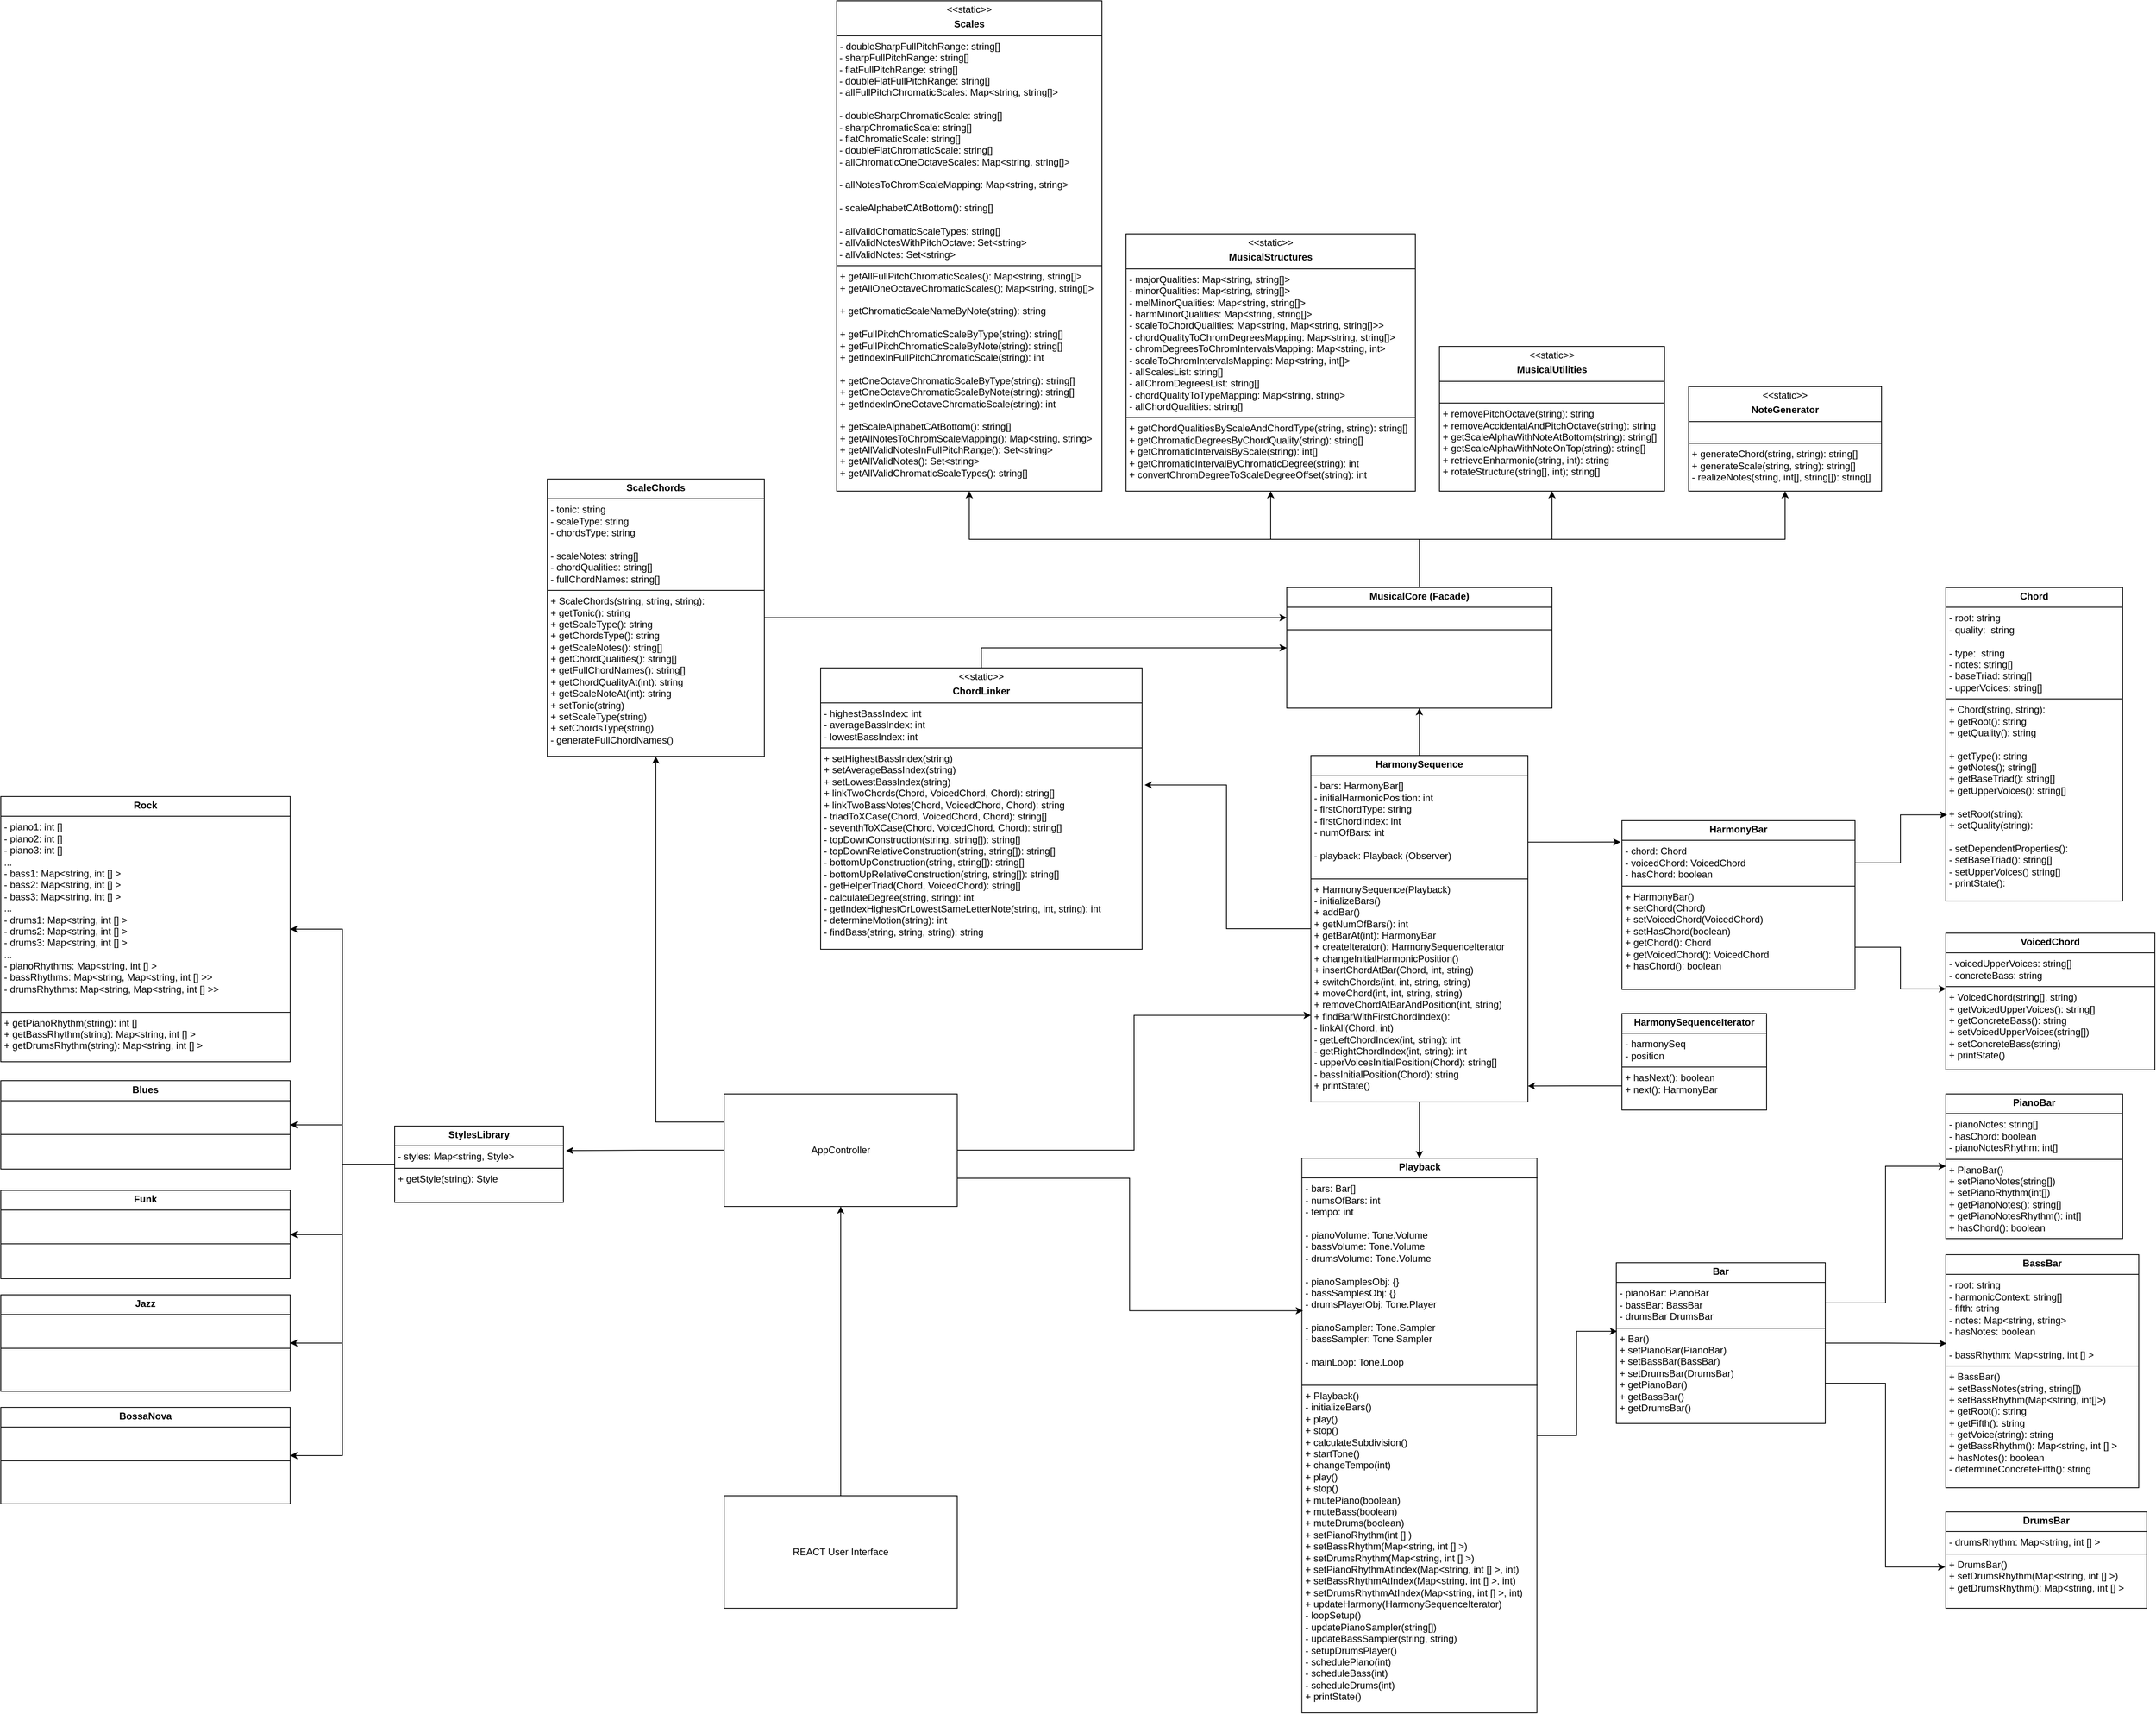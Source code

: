 <mxfile version="26.0.4">
  <diagram id="C5RBs43oDa-KdzZeNtuy" name="Page-1">
    <mxGraphModel dx="4551" dy="4096" grid="1" gridSize="10" guides="1" tooltips="1" connect="1" arrows="1" fold="1" page="1" pageScale="1" pageWidth="827" pageHeight="1169" math="0" shadow="0">
      <root>
        <mxCell id="WIyWlLk6GJQsqaUBKTNV-0" />
        <mxCell id="WIyWlLk6GJQsqaUBKTNV-1" parent="WIyWlLk6GJQsqaUBKTNV-0" />
        <mxCell id="hkLqgZk_ZhqGKcc87bFG-18" value="&lt;p style=&quot;margin:0px;margin-top:4px;text-align:center;&quot;&gt;&amp;lt;&amp;lt;static&amp;gt;&amp;gt;&lt;/p&gt;&lt;p style=&quot;margin:0px;margin-top:4px;text-align:center;&quot;&gt;&lt;b&gt;Scales&lt;/b&gt;&lt;/p&gt;&lt;hr size=&quot;1&quot; style=&quot;border-style:solid;&quot;&gt;&lt;p style=&quot;margin:0px;margin-left:4px;&quot;&gt;- doubleSharpFullPitchRange: string[]&amp;nbsp;&lt;/p&gt;&lt;div&gt;&amp;nbsp;- sharpFullPitchRange: string[]&amp;nbsp;&lt;br&gt;&lt;/div&gt;&lt;div&gt;&amp;nbsp;- flatFullPitchRange: string[]&amp;nbsp;&lt;br&gt;&lt;/div&gt;&lt;div&gt;&amp;nbsp;- doubleFlatFullPitchRange: string[]&amp;nbsp;&lt;/div&gt;&lt;div&gt;&amp;nbsp;- allFullPitchChromaticScales: Map&amp;lt;string, string[]&amp;gt;&lt;/div&gt;&lt;div&gt;&lt;br&gt;&lt;/div&gt;&lt;div&gt;&amp;nbsp;-&lt;span style=&quot;background-color: transparent; color: light-dark(rgb(0, 0, 0), rgb(255, 255, 255));&quot;&gt;&amp;nbsp;doubleSharpChromaticScale: string[]&amp;nbsp;&lt;/span&gt;&lt;/div&gt;&lt;div&gt;&amp;nbsp;- sharpChromaticScale: string[]&amp;nbsp;&lt;br&gt;&lt;/div&gt;&lt;div&gt;&amp;nbsp;- flatChromaticScale: string[]&amp;nbsp;&lt;br&gt;&lt;/div&gt;&lt;div&gt;&amp;nbsp;- doubleFlatChromaticScale: string[]&amp;nbsp;&lt;/div&gt;&lt;div&gt;&amp;nbsp;- allChromaticOneOctaveScales:&amp;nbsp;&lt;span style=&quot;background-color: transparent; color: light-dark(rgb(0, 0, 0), rgb(255, 255, 255));&quot;&gt;Map&amp;lt;string, string[]&amp;gt;&lt;/span&gt;&lt;/div&gt;&lt;div&gt;&lt;span style=&quot;background-color: transparent; color: light-dark(rgb(0, 0, 0), rgb(255, 255, 255));&quot;&gt;&lt;br&gt;&lt;/span&gt;&lt;/div&gt;&lt;div&gt;&amp;nbsp;- allNotesToChromScaleMapping: Map&amp;lt;string, string&amp;gt;&lt;span style=&quot;background-color: transparent; color: light-dark(rgb(0, 0, 0), rgb(255, 255, 255));&quot;&gt;&lt;br&gt;&lt;/span&gt;&lt;/div&gt;&lt;div&gt;&lt;br&gt;&lt;/div&gt;&lt;div&gt;&amp;nbsp;- scaleAlphabetCAtBottom(): string[]&lt;span style=&quot;background-color: transparent; color: light-dark(rgb(0, 0, 0), rgb(255, 255, 255));&quot;&gt;&lt;br&gt;&lt;/span&gt;&lt;/div&gt;&lt;div&gt;&amp;nbsp;&lt;/div&gt;&lt;div&gt;&lt;div&gt;&amp;nbsp;- allValidChomaticScaleTypes: string[]&lt;/div&gt;&lt;div&gt;&amp;nbsp;- allValidNotesWithPitchOctave: Set&amp;lt;string&amp;gt;&lt;/div&gt;&lt;/div&gt;&lt;div&gt;&amp;nbsp;- allValidNotes: Set&amp;lt;string&amp;gt;&lt;/div&gt;&lt;hr size=&quot;1&quot; style=&quot;border-style:solid;&quot;&gt;&lt;p style=&quot;margin:0px;margin-left:4px;&quot;&gt;&lt;span style=&quot;background-color: transparent; color: light-dark(rgb(0, 0, 0), rgb(255, 255, 255));&quot;&gt;+ getAllFullPitchChromaticScales():&amp;nbsp;&lt;/span&gt;&lt;span style=&quot;background-color: transparent; color: light-dark(rgb(0, 0, 0), rgb(255, 255, 255));&quot;&gt;Map&amp;lt;string, string[]&amp;gt;&lt;/span&gt;&lt;br&gt;&lt;/p&gt;&lt;p style=&quot;margin:0px;margin-left:4px;&quot;&gt;&lt;span style=&quot;background-color: transparent; color: light-dark(rgb(0, 0, 0), rgb(255, 255, 255));&quot;&gt;+ getAllOneOctaveChromaticScales();&amp;nbsp;&lt;/span&gt;&lt;span style=&quot;background-color: transparent; color: light-dark(rgb(0, 0, 0), rgb(255, 255, 255));&quot;&gt;Map&amp;lt;string, string[]&amp;gt;&lt;/span&gt;&lt;/p&gt;&lt;p style=&quot;margin:0px;margin-left:4px;&quot;&gt;&lt;span style=&quot;background-color: transparent; color: light-dark(rgb(0, 0, 0), rgb(255, 255, 255));&quot;&gt;&lt;br&gt;&lt;/span&gt;&lt;/p&gt;&lt;p style=&quot;margin:0px;margin-left:4px;&quot;&gt;+ getChromaticScaleNameByNote(string): string&lt;/p&gt;&lt;p style=&quot;margin:0px;margin-left:4px;&quot;&gt;&lt;br&gt;&lt;/p&gt;&lt;p style=&quot;margin:0px;margin-left:4px;&quot;&gt;&lt;span style=&quot;background-color: transparent; color: light-dark(rgb(0, 0, 0), rgb(255, 255, 255));&quot;&gt;+ getFullPitchChromaticScaleByType(string): string[]&lt;/span&gt;&lt;/p&gt;&lt;p style=&quot;margin:0px;margin-left:4px;&quot;&gt;&lt;span style=&quot;background-color: transparent; color: light-dark(rgb(0, 0, 0), rgb(255, 255, 255));&quot;&gt;+ getFullPitchChromaticScaleByNote(string): string[]&lt;/span&gt;&lt;/p&gt;&lt;p style=&quot;margin:0px;margin-left:4px;&quot;&gt;+ getIndexInFullPitchChromaticScale(string): int&lt;/p&gt;&lt;p style=&quot;margin:0px;margin-left:4px;&quot;&gt;&lt;span style=&quot;background-color: transparent; color: light-dark(rgb(0, 0, 0), rgb(255, 255, 255));&quot;&gt;&lt;br&gt;&lt;/span&gt;&lt;/p&gt;&lt;p style=&quot;margin:0px;margin-left:4px;&quot;&gt;&lt;span style=&quot;background-color: transparent; color: light-dark(rgb(0, 0, 0), rgb(255, 255, 255));&quot;&gt;+ getOneOctaveChromaticScaleByType(string): string[]&lt;/span&gt;&lt;/p&gt;&lt;p style=&quot;margin:0px;margin-left:4px;&quot;&gt;&lt;span style=&quot;background-color: transparent; color: light-dark(rgb(0, 0, 0), rgb(255, 255, 255));&quot;&gt;+&amp;nbsp;&lt;/span&gt;&lt;span style=&quot;background-color: transparent; color: light-dark(rgb(0, 0, 0), rgb(255, 255, 255));&quot;&gt;getOneOctaveChromaticScaleByNote(string): string[]&lt;/span&gt;&lt;/p&gt;&lt;p style=&quot;margin:0px;margin-left:4px;&quot;&gt;+ getIndexInOneOctaveChromaticScale(string): int&lt;span style=&quot;background-color: transparent; color: light-dark(rgb(0, 0, 0), rgb(255, 255, 255));&quot;&gt;&lt;br&gt;&lt;/span&gt;&lt;/p&gt;&lt;p style=&quot;margin:0px;margin-left:4px;&quot;&gt;&lt;br&gt;&lt;/p&gt;&lt;p style=&quot;margin:0px;margin-left:4px;&quot;&gt;&lt;span style=&quot;background-color: transparent; color: light-dark(rgb(0, 0, 0), rgb(255, 255, 255));&quot;&gt;+ getScaleAlphabetCAtBottom(): string[]&lt;/span&gt;&lt;/p&gt;&lt;p style=&quot;margin:0px;margin-left:4px;&quot;&gt;&lt;span style=&quot;background-color: transparent; color: light-dark(rgb(0, 0, 0), rgb(255, 255, 255));&quot;&gt;+ getAllNotesToChromScaleMapping():&amp;nbsp;&lt;/span&gt;&lt;span style=&quot;background-color: transparent; color: light-dark(rgb(0, 0, 0), rgb(255, 255, 255));&quot;&gt;Map&amp;lt;string, string&amp;gt;&lt;/span&gt;&lt;/p&gt;&lt;p style=&quot;margin:0px;margin-left:4px;&quot;&gt;&lt;span style=&quot;background-color: transparent; color: light-dark(rgb(0, 0, 0), rgb(255, 255, 255));&quot;&gt;+ getAllValidNotesInFullPitchRange(): Set&amp;lt;string&amp;gt;&lt;/span&gt;&lt;/p&gt;&lt;p style=&quot;margin:0px;margin-left:4px;&quot;&gt;&lt;span style=&quot;background-color: transparent; color: light-dark(rgb(0, 0, 0), rgb(255, 255, 255));&quot;&gt;+ getAllValidNotes(): Set&amp;lt;string&amp;gt;&lt;/span&gt;&lt;/p&gt;&lt;p style=&quot;margin:0px;margin-left:4px;&quot;&gt;&lt;span style=&quot;background-color: transparent; color: light-dark(rgb(0, 0, 0), rgb(255, 255, 255));&quot;&gt;+ getAllValidChromaticScaleTypes(): string[]&lt;/span&gt;&lt;/p&gt;" style="verticalAlign=top;align=left;overflow=fill;html=1;whiteSpace=wrap;movable=1;resizable=1;rotatable=1;deletable=1;editable=1;locked=0;connectable=1;" parent="WIyWlLk6GJQsqaUBKTNV-1" vertex="1">
          <mxGeometry x="-440" y="-140" width="330" height="610" as="geometry" />
        </mxCell>
        <mxCell id="hkLqgZk_ZhqGKcc87bFG-20" value="&lt;p style=&quot;margin:0px;margin-top:4px;text-align:center;&quot;&gt;&amp;lt;&amp;lt;static&amp;gt;&amp;gt;&lt;b&gt;&lt;br&gt;&lt;/b&gt;&lt;/p&gt;&lt;p style=&quot;margin:0px;margin-top:4px;text-align:center;&quot;&gt;&lt;b&gt;NoteGenerator&lt;/b&gt;&lt;/p&gt;&lt;hr size=&quot;1&quot; style=&quot;border-style:solid;&quot;&gt;&lt;p style=&quot;margin:0px;margin-left:4px;&quot;&gt;&lt;br&gt;&lt;/p&gt;&lt;hr size=&quot;1&quot; style=&quot;border-style:solid;&quot;&gt;&lt;p style=&quot;margin:0px;margin-left:4px;&quot;&gt;+ generateChord(string, string): string[]&lt;/p&gt;&lt;p style=&quot;margin:0px;margin-left:4px;&quot;&gt;+ generateScale(string, string): string[]&amp;nbsp;&lt;/p&gt;&lt;p style=&quot;margin:0px;margin-left:4px;&quot;&gt;- realizeNotes(string, int[], string[]): string[]&lt;/p&gt;" style="verticalAlign=top;align=left;overflow=fill;html=1;whiteSpace=wrap;movable=1;resizable=1;rotatable=1;deletable=1;editable=1;locked=0;connectable=1;" parent="WIyWlLk6GJQsqaUBKTNV-1" vertex="1">
          <mxGeometry x="620" y="340" width="240" height="130" as="geometry" />
        </mxCell>
        <mxCell id="hkLqgZk_ZhqGKcc87bFG-21" value="&lt;p style=&quot;margin:0px;margin-top:4px;text-align:center;&quot;&gt;&amp;lt;&amp;lt;static&amp;gt;&amp;gt;&lt;/p&gt;&lt;p style=&quot;margin:0px;margin-top:4px;text-align:center;&quot;&gt;&lt;b&gt;MusicalUtilities&lt;/b&gt;&lt;/p&gt;&lt;hr size=&quot;1&quot; style=&quot;border-style:solid;&quot;&gt;&lt;p style=&quot;margin:0px;margin-left:4px;&quot;&gt;&lt;br&gt;&lt;/p&gt;&lt;hr size=&quot;1&quot; style=&quot;border-style:solid;&quot;&gt;&lt;p style=&quot;margin:0px;margin-left:4px;&quot;&gt;+ removePitchOctave(string): string&lt;/p&gt;&lt;p style=&quot;margin:0px;margin-left:4px;&quot;&gt;+ removeAccidentalAndPitchOctave(string): string&lt;/p&gt;&lt;p style=&quot;margin:0px;margin-left:4px;&quot;&gt;+ getScaleAlphaWithNoteAtBottom(string): string[]&lt;/p&gt;&lt;p style=&quot;margin:0px;margin-left:4px;&quot;&gt;+ getScaleAlphaWithNoteOnTop(string): string[]&lt;/p&gt;&lt;p style=&quot;margin:0px;margin-left:4px;&quot;&gt;+ retrieveEnharmonic(string, int): string&lt;/p&gt;&lt;p style=&quot;margin:0px;margin-left:4px;&quot;&gt;+ rotateStructure(string[], int); string[]&lt;/p&gt;" style="verticalAlign=top;align=left;overflow=fill;html=1;whiteSpace=wrap;movable=1;resizable=1;rotatable=1;deletable=1;editable=1;locked=0;connectable=1;" parent="WIyWlLk6GJQsqaUBKTNV-1" vertex="1">
          <mxGeometry x="310" y="290" width="280" height="180" as="geometry" />
        </mxCell>
        <mxCell id="hkLqgZk_ZhqGKcc87bFG-23" value="&lt;p style=&quot;margin:0px;margin-top:4px;text-align:center;&quot;&gt;&amp;lt;&amp;lt;static&amp;gt;&amp;gt;&lt;/p&gt;&lt;p style=&quot;margin:0px;margin-top:4px;text-align:center;&quot;&gt;&lt;b&gt;MusicalStructures&lt;/b&gt;&lt;/p&gt;&lt;hr size=&quot;1&quot; style=&quot;border-style:solid;&quot;&gt;&lt;p style=&quot;margin:0px;margin-left:4px;&quot;&gt;- majorQualities: Map&amp;lt;string, string[]&amp;gt;&lt;/p&gt;&lt;p style=&quot;margin:0px;margin-left:4px;&quot;&gt;- minorQualities:&amp;nbsp;&lt;span style=&quot;background-color: transparent; color: light-dark(rgb(0, 0, 0), rgb(255, 255, 255));&quot;&gt;Map&amp;lt;string, string[]&amp;gt;&lt;/span&gt;&lt;/p&gt;&lt;p style=&quot;margin:0px;margin-left:4px;&quot;&gt;- melMinorQualities:&amp;nbsp;&lt;span style=&quot;background-color: transparent; color: light-dark(rgb(0, 0, 0), rgb(255, 255, 255));&quot;&gt;Map&amp;lt;string, string[]&amp;gt;&lt;/span&gt;&lt;/p&gt;&lt;p style=&quot;margin:0px;margin-left:4px;&quot;&gt;- harmMinorQualities:&amp;nbsp;&lt;span style=&quot;background-color: transparent; color: light-dark(rgb(0, 0, 0), rgb(255, 255, 255));&quot;&gt;Map&amp;lt;string, string[]&amp;gt;&lt;/span&gt;&lt;/p&gt;&lt;p style=&quot;margin:0px;margin-left:4px;&quot;&gt;- scaleToChordQualities:&amp;nbsp;&lt;span style=&quot;background-color: transparent; color: light-dark(rgb(0, 0, 0), rgb(255, 255, 255));&quot;&gt;Map&amp;lt;string,&amp;nbsp;&lt;/span&gt;&lt;span style=&quot;background-color: transparent; color: light-dark(rgb(0, 0, 0), rgb(255, 255, 255));&quot;&gt;Map&amp;lt;string, string[]&amp;gt;&lt;/span&gt;&lt;span style=&quot;background-color: transparent; color: light-dark(rgb(0, 0, 0), rgb(255, 255, 255));&quot;&gt;&amp;gt;&lt;/span&gt;&lt;/p&gt;&lt;p style=&quot;margin:0px;margin-left:4px;&quot;&gt;- chordQualityToChromDegreesMapping:&amp;nbsp;&lt;span style=&quot;background-color: transparent; color: light-dark(rgb(0, 0, 0), rgb(255, 255, 255));&quot;&gt;Map&amp;lt;string, string[]&amp;gt;&lt;/span&gt;&lt;/p&gt;&lt;p style=&quot;margin:0px;margin-left:4px;&quot;&gt;- chromDegreesToChromIntervalsMapping:&amp;nbsp;&lt;span style=&quot;background-color: transparent; color: light-dark(rgb(0, 0, 0), rgb(255, 255, 255));&quot;&gt;Map&amp;lt;string, int&amp;gt;&lt;/span&gt;&lt;/p&gt;&lt;p style=&quot;margin:0px;margin-left:4px;&quot;&gt;- scaleToChromIntervalsMapping:&amp;nbsp;&lt;span style=&quot;background-color: transparent; color: light-dark(rgb(0, 0, 0), rgb(255, 255, 255));&quot;&gt;Map&amp;lt;string, int[]&amp;gt;&lt;/span&gt;&lt;/p&gt;&lt;p style=&quot;margin:0px;margin-left:4px;&quot;&gt;- allScalesList: string[]&lt;/p&gt;&lt;p style=&quot;margin:0px;margin-left:4px;&quot;&gt;- allChromDegreesList: string[]&lt;/p&gt;&lt;p style=&quot;margin:0px;margin-left:4px;&quot;&gt;- chordQualityToTypeMapping:&amp;nbsp;&lt;span style=&quot;background-color: transparent; color: light-dark(rgb(0, 0, 0), rgb(255, 255, 255));&quot;&gt;Map&amp;lt;string, string&amp;gt;&lt;/span&gt;&lt;/p&gt;&lt;p style=&quot;margin:0px;margin-left:4px;&quot;&gt;- allChordQualities: string[]&lt;/p&gt;&lt;hr size=&quot;1&quot; style=&quot;border-style:solid;&quot;&gt;&lt;p style=&quot;margin:0px;margin-left:4px;&quot;&gt;+ getChordQualitiesByScaleAndChordType(string, string): string[]&lt;/p&gt;&lt;p style=&quot;margin:0px;margin-left:4px;&quot;&gt;+ getChromaticDegreesByChordQuality(string): string[]&lt;/p&gt;&lt;p style=&quot;margin:0px;margin-left:4px;&quot;&gt;+ getChromaticIntervalsByScale(string): int[]&lt;/p&gt;&lt;p style=&quot;margin:0px;margin-left:4px;&quot;&gt;+ getChromaticIntervalByChromaticDegree(string): int&lt;/p&gt;&lt;p style=&quot;margin:0px;margin-left:4px;&quot;&gt;+ convertChromDegreeToScaleDegreeOffset(string): int&lt;/p&gt;" style="verticalAlign=top;align=left;overflow=fill;html=1;whiteSpace=wrap;movable=1;resizable=1;rotatable=1;deletable=1;editable=1;locked=0;connectable=1;" parent="WIyWlLk6GJQsqaUBKTNV-1" vertex="1">
          <mxGeometry x="-80" y="150" width="360" height="320" as="geometry" />
        </mxCell>
        <mxCell id="MVeVvzIypPW4tP3lNSco-2" style="edgeStyle=orthogonalEdgeStyle;rounded=0;orthogonalLoop=1;jettySize=auto;html=1;exitX=0.5;exitY=0;exitDx=0;exitDy=0;entryX=0.5;entryY=1;entryDx=0;entryDy=0;" parent="WIyWlLk6GJQsqaUBKTNV-1" source="hkLqgZk_ZhqGKcc87bFG-24" target="hkLqgZk_ZhqGKcc87bFG-23" edge="1">
          <mxGeometry relative="1" as="geometry" />
        </mxCell>
        <mxCell id="MVeVvzIypPW4tP3lNSco-3" style="edgeStyle=orthogonalEdgeStyle;rounded=0;orthogonalLoop=1;jettySize=auto;html=1;exitX=0.5;exitY=0;exitDx=0;exitDy=0;entryX=0.5;entryY=1;entryDx=0;entryDy=0;" parent="WIyWlLk6GJQsqaUBKTNV-1" source="hkLqgZk_ZhqGKcc87bFG-24" target="hkLqgZk_ZhqGKcc87bFG-21" edge="1">
          <mxGeometry relative="1" as="geometry" />
        </mxCell>
        <mxCell id="MVeVvzIypPW4tP3lNSco-4" style="edgeStyle=orthogonalEdgeStyle;rounded=0;orthogonalLoop=1;jettySize=auto;html=1;exitX=0.5;exitY=0;exitDx=0;exitDy=0;entryX=0.5;entryY=1;entryDx=0;entryDy=0;" parent="WIyWlLk6GJQsqaUBKTNV-1" source="hkLqgZk_ZhqGKcc87bFG-24" target="hkLqgZk_ZhqGKcc87bFG-20" edge="1">
          <mxGeometry relative="1" as="geometry" />
        </mxCell>
        <mxCell id="MVeVvzIypPW4tP3lNSco-5" style="edgeStyle=orthogonalEdgeStyle;rounded=0;orthogonalLoop=1;jettySize=auto;html=1;exitX=0.5;exitY=0;exitDx=0;exitDy=0;entryX=0.5;entryY=1;entryDx=0;entryDy=0;" parent="WIyWlLk6GJQsqaUBKTNV-1" source="hkLqgZk_ZhqGKcc87bFG-24" target="hkLqgZk_ZhqGKcc87bFG-18" edge="1">
          <mxGeometry relative="1" as="geometry" />
        </mxCell>
        <mxCell id="hkLqgZk_ZhqGKcc87bFG-24" value="&lt;p style=&quot;margin:0px;margin-top:4px;text-align:center;&quot;&gt;&lt;b&gt;MusicalCore (Facade)&lt;/b&gt;&lt;/p&gt;&lt;hr size=&quot;1&quot; style=&quot;border-style:solid;&quot;&gt;&lt;p style=&quot;margin:0px;margin-left:4px;&quot;&gt;&lt;br&gt;&lt;/p&gt;&lt;hr size=&quot;1&quot; style=&quot;border-style:solid;&quot;&gt;&lt;p style=&quot;margin:0px;margin-left:4px;&quot;&gt;&lt;br&gt;&lt;/p&gt;" style="verticalAlign=top;align=left;overflow=fill;html=1;whiteSpace=wrap;movable=1;resizable=1;rotatable=1;deletable=1;editable=1;locked=0;connectable=1;" parent="WIyWlLk6GJQsqaUBKTNV-1" vertex="1">
          <mxGeometry x="120" y="590" width="330" height="150" as="geometry" />
        </mxCell>
        <mxCell id="MVeVvzIypPW4tP3lNSco-15" style="edgeStyle=orthogonalEdgeStyle;rounded=0;orthogonalLoop=1;jettySize=auto;html=1;exitX=0.5;exitY=1;exitDx=0;exitDy=0;entryX=0.5;entryY=0;entryDx=0;entryDy=0;" parent="WIyWlLk6GJQsqaUBKTNV-1" source="NVjvTCnNNjqim3cDBlkw-1" target="NVjvTCnNNjqim3cDBlkw-5" edge="1">
          <mxGeometry relative="1" as="geometry" />
        </mxCell>
        <mxCell id="MVeVvzIypPW4tP3lNSco-33" style="edgeStyle=orthogonalEdgeStyle;rounded=0;orthogonalLoop=1;jettySize=auto;html=1;exitX=0.5;exitY=0;exitDx=0;exitDy=0;entryX=0.5;entryY=1;entryDx=0;entryDy=0;" parent="WIyWlLk6GJQsqaUBKTNV-1" source="NVjvTCnNNjqim3cDBlkw-1" target="hkLqgZk_ZhqGKcc87bFG-24" edge="1">
          <mxGeometry relative="1" as="geometry" />
        </mxCell>
        <mxCell id="NVjvTCnNNjqim3cDBlkw-1" value="&lt;p style=&quot;margin:0px;margin-top:4px;text-align:center;&quot;&gt;&lt;b&gt;HarmonySequence&lt;/b&gt;&lt;/p&gt;&lt;hr size=&quot;1&quot; style=&quot;border-style:solid;&quot;&gt;&lt;p style=&quot;margin:0px;margin-left:4px;&quot;&gt;- bars: HarmonyBar[]&lt;/p&gt;&lt;p style=&quot;margin:0px;margin-left:4px;&quot;&gt;- initialHarmonicPosition: int&lt;/p&gt;&lt;p style=&quot;margin:0px;margin-left:4px;&quot;&gt;- firstChordType: string&lt;/p&gt;&lt;p style=&quot;margin:0px;margin-left:4px;&quot;&gt;- firstChordIndex: int&lt;/p&gt;&lt;p style=&quot;margin:0px;margin-left:4px;&quot;&gt;- numOfBars: int&lt;/p&gt;&lt;p style=&quot;margin:0px;margin-left:4px;&quot;&gt;&lt;br&gt;&lt;/p&gt;&lt;p style=&quot;margin:0px;margin-left:4px;&quot;&gt;- playback: Playback (Observer)&amp;nbsp;&lt;/p&gt;&lt;p style=&quot;margin:0px;margin-left:4px;&quot;&gt;&lt;br&gt;&lt;/p&gt;&lt;hr size=&quot;1&quot; style=&quot;border-style:solid;&quot;&gt;&lt;p style=&quot;margin:0px;margin-left:4px;&quot;&gt;+ HarmonySequence(Playback)&lt;/p&gt;&lt;p style=&quot;margin:0px;margin-left:4px;&quot;&gt;- initializeBars()&lt;/p&gt;&lt;p style=&quot;margin:0px;margin-left:4px;&quot;&gt;+ addBar()&lt;/p&gt;&lt;p style=&quot;margin:0px;margin-left:4px;&quot;&gt;+ getNumOfBars(): int&lt;/p&gt;&lt;p style=&quot;margin:0px;margin-left:4px;&quot;&gt;+ getBarAt(int): HarmonyBar&lt;/p&gt;&lt;p style=&quot;margin:0px;margin-left:4px;&quot;&gt;+ createIterator(): HarmonySequenceIterator&lt;/p&gt;&lt;p style=&quot;margin:0px;margin-left:4px;&quot;&gt;+ changeInitialHarmonicPosition()&lt;/p&gt;&lt;p style=&quot;margin:0px;margin-left:4px;&quot;&gt;+ insertChordAtBar(Chord, int, string)&lt;/p&gt;&lt;p style=&quot;margin:0px;margin-left:4px;&quot;&gt;+ switchChords(int, int, string, string)&lt;/p&gt;&lt;p style=&quot;margin:0px;margin-left:4px;&quot;&gt;+ moveChord(int, int, string, string)&lt;/p&gt;&lt;p style=&quot;margin:0px;margin-left:4px;&quot;&gt;+ removeChordAtBarAndPosition(int, string)&lt;/p&gt;&lt;p style=&quot;margin:0px;margin-left:4px;&quot;&gt;+ findBarWithFirstChordIndex():&lt;br&gt;&lt;/p&gt;&lt;p style=&quot;margin:0px;margin-left:4px;&quot;&gt;- linkAll(Chord, int)&lt;/p&gt;&lt;p style=&quot;margin:0px;margin-left:4px;&quot;&gt;- getLeftChordIndex(int, string): int&lt;/p&gt;&lt;p style=&quot;margin:0px;margin-left:4px;&quot;&gt;- getRightChordIndex(int, string): int&lt;/p&gt;&lt;p style=&quot;margin:0px;margin-left:4px;&quot;&gt;- upperVoicesInitialPosition(Chord): string[]&lt;/p&gt;&lt;p style=&quot;margin:0px;margin-left:4px;&quot;&gt;- bassInitialPosition(Chord): string&lt;/p&gt;&lt;p style=&quot;margin:0px;margin-left:4px;&quot;&gt;&lt;span style=&quot;background-color: transparent; color: light-dark(rgb(0, 0, 0), rgb(255, 255, 255));&quot;&gt;+ printState()&lt;/span&gt;&lt;/p&gt;&lt;p style=&quot;margin:0px;margin-left:4px;&quot;&gt;&lt;br&gt;&lt;/p&gt;" style="verticalAlign=top;align=left;overflow=fill;html=1;whiteSpace=wrap;" parent="WIyWlLk6GJQsqaUBKTNV-1" vertex="1">
          <mxGeometry x="150" y="799" width="270" height="431" as="geometry" />
        </mxCell>
        <mxCell id="NVjvTCnNNjqim3cDBlkw-2" value="&lt;p style=&quot;margin:0px;margin-top:4px;text-align:center;&quot;&gt;&lt;b&gt;HarmonyBar&lt;/b&gt;&lt;/p&gt;&lt;hr size=&quot;1&quot; style=&quot;border-style:solid;&quot;&gt;&lt;p style=&quot;margin:0px;margin-left:4px;&quot;&gt;- chord: Chord&lt;/p&gt;&lt;p style=&quot;margin:0px;margin-left:4px;&quot;&gt;- voicedChord: VoicedChord&lt;/p&gt;&lt;p style=&quot;margin:0px;margin-left:4px;&quot;&gt;- hasChord: boolean&lt;/p&gt;&lt;hr size=&quot;1&quot; style=&quot;border-style:solid;&quot;&gt;&lt;p style=&quot;margin:0px;margin-left:4px;&quot;&gt;+ HarmonyBar()&lt;/p&gt;&lt;p style=&quot;margin:0px;margin-left:4px;&quot;&gt;+ setChord(Chord)&lt;/p&gt;&lt;p style=&quot;margin:0px;margin-left:4px;&quot;&gt;+ setVoicedChord(VoicedChord)&lt;/p&gt;&lt;p style=&quot;margin:0px;margin-left:4px;&quot;&gt;+ setHasChord(boolean)&lt;/p&gt;&lt;p style=&quot;margin:0px;margin-left:4px;&quot;&gt;+ getChord(): Chord&lt;/p&gt;&lt;p style=&quot;margin:0px;margin-left:4px;&quot;&gt;+ getVoicedChord(): VoicedChord&lt;/p&gt;&lt;p style=&quot;margin:0px;margin-left:4px;&quot;&gt;+ hasChord(): boolean&lt;/p&gt;" style="verticalAlign=top;align=left;overflow=fill;html=1;whiteSpace=wrap;" parent="WIyWlLk6GJQsqaUBKTNV-1" vertex="1">
          <mxGeometry x="537" y="880" width="290" height="210" as="geometry" />
        </mxCell>
        <mxCell id="NVjvTCnNNjqim3cDBlkw-3" value="&lt;p style=&quot;margin:0px;margin-top:4px;text-align:center;&quot;&gt;&lt;b&gt;Chord&lt;/b&gt;&lt;/p&gt;&lt;hr size=&quot;1&quot; style=&quot;border-style:solid;&quot;&gt;&lt;p style=&quot;margin:0px;margin-left:4px;&quot;&gt;- root: string&lt;/p&gt;&lt;p style=&quot;margin:0px;margin-left:4px;&quot;&gt;- quality:&amp;nbsp;&lt;span style=&quot;background-color: transparent; color: light-dark(rgb(0, 0, 0), rgb(255, 255, 255));&quot;&gt;&amp;nbsp;&lt;/span&gt;&lt;span style=&quot;background-color: transparent; color: light-dark(rgb(0, 0, 0), rgb(255, 255, 255));&quot;&gt;string&lt;/span&gt;&lt;/p&gt;&lt;p style=&quot;margin:0px;margin-left:4px;&quot;&gt;&amp;nbsp;&lt;/p&gt;&lt;p style=&quot;margin:0px;margin-left:4px;&quot;&gt;- type:&amp;nbsp;&lt;span style=&quot;background-color: transparent; color: light-dark(rgb(0, 0, 0), rgb(255, 255, 255));&quot;&gt;&amp;nbsp;&lt;/span&gt;&lt;span style=&quot;background-color: transparent; color: light-dark(rgb(0, 0, 0), rgb(255, 255, 255));&quot;&gt;string&lt;/span&gt;&lt;/p&gt;&lt;p style=&quot;margin:0px;margin-left:4px;&quot;&gt;- notes: string[]&lt;/p&gt;&lt;p style=&quot;margin:0px;margin-left:4px;&quot;&gt;- baseTriad: string[]&lt;/p&gt;&lt;p style=&quot;margin:0px;margin-left:4px;&quot;&gt;- upperVoices: string[]&lt;/p&gt;&lt;hr size=&quot;1&quot; style=&quot;border-style:solid;&quot;&gt;&lt;p style=&quot;margin:0px;margin-left:4px;&quot;&gt;+ Chord(string, string):&amp;nbsp;&lt;/p&gt;&lt;p style=&quot;margin:0px;margin-left:4px;&quot;&gt;+ getRoot(): string&lt;/p&gt;&lt;p style=&quot;margin:0px;margin-left:4px;&quot;&gt;+ getQuality(): string&lt;/p&gt;&lt;p style=&quot;margin:0px;margin-left:4px;&quot;&gt;&lt;br&gt;&lt;/p&gt;&lt;p style=&quot;margin:0px;margin-left:4px;&quot;&gt;+ getType(): string&lt;/p&gt;&lt;p style=&quot;margin:0px;margin-left:4px;&quot;&gt;+ getNotes(); string[]&lt;/p&gt;&lt;p style=&quot;margin:0px;margin-left:4px;&quot;&gt;+ getBaseTriad(): string[]&lt;/p&gt;&lt;p style=&quot;margin:0px;margin-left:4px;&quot;&gt;+ getUpperVoices(): string[]&lt;/p&gt;&lt;p style=&quot;margin:0px;margin-left:4px;&quot;&gt;&lt;br&gt;&lt;/p&gt;&lt;p style=&quot;margin:0px;margin-left:4px;&quot;&gt;+ setRoot(string):&lt;/p&gt;&lt;p style=&quot;margin:0px;margin-left:4px;&quot;&gt;+ setQuality(string):&lt;/p&gt;&lt;p style=&quot;margin:0px;margin-left:4px;&quot;&gt;&lt;br&gt;&lt;/p&gt;&lt;p style=&quot;margin:0px;margin-left:4px;&quot;&gt;- setDependentProperties():&lt;/p&gt;&lt;p style=&quot;margin:0px;margin-left:4px;&quot;&gt;- setBaseTriad():&amp;nbsp;&lt;span style=&quot;background-color: transparent; color: light-dark(rgb(0, 0, 0), rgb(255, 255, 255));&quot;&gt;string[]&lt;/span&gt;&lt;/p&gt;&lt;p style=&quot;margin:0px;margin-left:4px;&quot;&gt;- setUpperVoices()&amp;nbsp;&lt;span style=&quot;background-color: transparent; color: light-dark(rgb(0, 0, 0), rgb(255, 255, 255));&quot;&gt;string[]&lt;/span&gt;&lt;/p&gt;&lt;p style=&quot;margin:0px;margin-left:4px;&quot;&gt;- printState():&lt;/p&gt;&lt;p style=&quot;margin:0px;margin-left:4px;&quot;&gt;&lt;br&gt;&lt;/p&gt;&lt;p style=&quot;margin:0px;margin-left:4px;&quot;&gt;&lt;br&gt;&lt;/p&gt;&lt;p style=&quot;margin:0px;margin-left:4px;&quot;&gt;&lt;br&gt;&lt;/p&gt;" style="verticalAlign=top;align=left;overflow=fill;html=1;whiteSpace=wrap;" parent="WIyWlLk6GJQsqaUBKTNV-1" vertex="1">
          <mxGeometry x="940" y="590" width="220" height="390" as="geometry" />
        </mxCell>
        <mxCell id="MVeVvzIypPW4tP3lNSco-17" style="edgeStyle=orthogonalEdgeStyle;rounded=0;orthogonalLoop=1;jettySize=auto;html=1;exitX=0.5;exitY=0;exitDx=0;exitDy=0;entryX=0;entryY=0.5;entryDx=0;entryDy=0;" parent="WIyWlLk6GJQsqaUBKTNV-1" source="NVjvTCnNNjqim3cDBlkw-4" target="hkLqgZk_ZhqGKcc87bFG-24" edge="1">
          <mxGeometry relative="1" as="geometry" />
        </mxCell>
        <mxCell id="NVjvTCnNNjqim3cDBlkw-4" value="&lt;p style=&quot;margin:0px;margin-top:4px;text-align:center;&quot;&gt;&amp;lt;&amp;lt;static&amp;gt;&amp;gt;&lt;/p&gt;&lt;p style=&quot;margin:0px;margin-top:4px;text-align:center;&quot;&gt;&lt;b&gt;ChordLinker&lt;/b&gt;&lt;/p&gt;&lt;hr size=&quot;1&quot; style=&quot;border-style:solid;&quot;&gt;&lt;p style=&quot;margin:0px;margin-left:4px;&quot;&gt;- highestBassIndex: int&lt;/p&gt;&lt;p style=&quot;margin:0px;margin-left:4px;&quot;&gt;- averageBassIndex: int&lt;/p&gt;&lt;p style=&quot;margin:0px;margin-left:4px;&quot;&gt;- lowestBassIndex: int&lt;/p&gt;&lt;hr size=&quot;1&quot; style=&quot;border-style:solid;&quot;&gt;&lt;p style=&quot;margin: 0px 0px 0px 4px;&quot;&gt;+ setHighestBassIndex(string)&lt;/p&gt;&lt;p style=&quot;margin: 0px 0px 0px 4px;&quot;&gt;+ setAverageBassIndex(string)&lt;/p&gt;&lt;p style=&quot;margin: 0px 0px 0px 4px;&quot;&gt;+ setLowestBassIndex(string)&lt;/p&gt;&lt;p style=&quot;margin: 0px 0px 0px 4px;&quot;&gt;+ linkTwoChords(Chord, VoicedChord, Chord): string[]&lt;/p&gt;&lt;p style=&quot;margin: 0px 0px 0px 4px;&quot;&gt;+ linkTwoBassNotes(Chord, VoicedChord, Chord): string&lt;/p&gt;&lt;p style=&quot;margin: 0px 0px 0px 4px;&quot;&gt;- triadToXCase(&lt;span style=&quot;background-color: transparent; color: light-dark(rgb(0, 0, 0), rgb(255, 255, 255));&quot;&gt;Chord, VoicedChord, Chord&lt;/span&gt;&lt;span style=&quot;background-color: transparent; color: light-dark(rgb(0, 0, 0), rgb(255, 255, 255));&quot;&gt;):&amp;nbsp;&lt;/span&gt;&lt;span style=&quot;background-color: transparent; color: light-dark(rgb(0, 0, 0), rgb(255, 255, 255));&quot;&gt;string[]&lt;/span&gt;&lt;/p&gt;&lt;p style=&quot;margin: 0px 0px 0px 4px;&quot;&gt;- seventhToXCase(&lt;span style=&quot;background-color: transparent; color: light-dark(rgb(0, 0, 0), rgb(255, 255, 255));&quot;&gt;Chord, VoicedChord, Chord&lt;/span&gt;&lt;span style=&quot;background-color: transparent; color: light-dark(rgb(0, 0, 0), rgb(255, 255, 255));&quot;&gt;):&amp;nbsp;&lt;/span&gt;&lt;span style=&quot;background-color: transparent; color: light-dark(rgb(0, 0, 0), rgb(255, 255, 255));&quot;&gt;string[]&lt;/span&gt;&lt;/p&gt;&lt;p style=&quot;margin: 0px 0px 0px 4px;&quot;&gt;- topDownConstruction(string, string[]):&amp;nbsp;&lt;span style=&quot;background-color: transparent; color: light-dark(rgb(0, 0, 0), rgb(255, 255, 255));&quot;&gt;string[]&lt;/span&gt;&lt;/p&gt;&lt;p style=&quot;margin: 0px 0px 0px 4px;&quot;&gt;- topDownRelativeConstruction&lt;span style=&quot;background-color: transparent; color: light-dark(rgb(0, 0, 0), rgb(255, 255, 255));&quot;&gt;(string, string[]):&amp;nbsp;&lt;/span&gt;&lt;span style=&quot;background-color: transparent; color: light-dark(rgb(0, 0, 0), rgb(255, 255, 255));&quot;&gt;string[]&lt;/span&gt;&lt;/p&gt;&lt;p style=&quot;margin: 0px 0px 0px 4px;&quot;&gt;- bottomUpConstruction&lt;span style=&quot;background-color: transparent; color: light-dark(rgb(0, 0, 0), rgb(255, 255, 255));&quot;&gt;(&lt;/span&gt;&lt;span style=&quot;background-color: transparent; color: light-dark(rgb(0, 0, 0), rgb(255, 255, 255));&quot;&gt;string, string[]&lt;/span&gt;&lt;span style=&quot;background-color: transparent; color: light-dark(rgb(0, 0, 0), rgb(255, 255, 255));&quot;&gt;):&amp;nbsp;&lt;/span&gt;&lt;span style=&quot;background-color: transparent; color: light-dark(rgb(0, 0, 0), rgb(255, 255, 255));&quot;&gt;string[]&lt;/span&gt;&lt;/p&gt;&lt;p style=&quot;margin: 0px 0px 0px 4px;&quot;&gt;- bottomUpRelativeConstruction&lt;span style=&quot;background-color: transparent; color: light-dark(rgb(0, 0, 0), rgb(255, 255, 255));&quot;&gt;(&lt;/span&gt;&lt;span style=&quot;background-color: transparent; color: light-dark(rgb(0, 0, 0), rgb(255, 255, 255));&quot;&gt;string, string[]&lt;/span&gt;&lt;span style=&quot;background-color: transparent; color: light-dark(rgb(0, 0, 0), rgb(255, 255, 255));&quot;&gt;):&amp;nbsp;&lt;/span&gt;&lt;span style=&quot;background-color: transparent; color: light-dark(rgb(0, 0, 0), rgb(255, 255, 255));&quot;&gt;string[]&lt;/span&gt;&lt;/p&gt;&lt;p style=&quot;margin: 0px 0px 0px 4px;&quot;&gt;- getHelperTriad&lt;span style=&quot;background-color: transparent; color: light-dark(rgb(0, 0, 0), rgb(255, 255, 255));&quot;&gt;(Chord, VoicedChord):&amp;nbsp;&lt;/span&gt;&lt;span style=&quot;background-color: transparent; color: light-dark(rgb(0, 0, 0), rgb(255, 255, 255));&quot;&gt;string[]&lt;/span&gt;&lt;/p&gt;&lt;p style=&quot;margin: 0px 0px 0px 4px;&quot;&gt;- calculateDegree(string, string): int&lt;/p&gt;&lt;p style=&quot;margin: 0px 0px 0px 4px;&quot;&gt;- getIndexHighestOrLowestSameLetterNote&lt;span style=&quot;background-color: transparent; color: light-dark(rgb(0, 0, 0), rgb(255, 255, 255));&quot;&gt;(string, int, string): int&lt;/span&gt;&lt;/p&gt;&lt;p style=&quot;margin: 0px 0px 0px 4px;&quot;&gt;- determineMotion&lt;span style=&quot;background-color: transparent; color: light-dark(rgb(0, 0, 0), rgb(255, 255, 255));&quot;&gt;(string): int&lt;/span&gt;&lt;/p&gt;&lt;p style=&quot;margin: 0px 0px 0px 4px;&quot;&gt;- findBass&lt;span style=&quot;background-color: transparent; color: light-dark(rgb(0, 0, 0), rgb(255, 255, 255));&quot;&gt;(string, string, string): string&lt;/span&gt;&lt;/p&gt;" style="verticalAlign=top;align=left;overflow=fill;html=1;whiteSpace=wrap;" parent="WIyWlLk6GJQsqaUBKTNV-1" vertex="1">
          <mxGeometry x="-460" y="690" width="400" height="350" as="geometry" />
        </mxCell>
        <mxCell id="NVjvTCnNNjqim3cDBlkw-5" value="&lt;p style=&quot;margin:0px;margin-top:4px;text-align:center;&quot;&gt;&lt;b&gt;Playback&lt;/b&gt;&lt;/p&gt;&lt;hr size=&quot;1&quot; style=&quot;border-style:solid;&quot;&gt;&lt;p style=&quot;margin:0px;margin-left:4px;&quot;&gt;- bars: Bar[]&lt;/p&gt;&lt;p style=&quot;margin:0px;margin-left:4px;&quot;&gt;- numsOfBars: int&lt;/p&gt;&lt;p style=&quot;margin:0px;margin-left:4px;&quot;&gt;- tempo: int&lt;/p&gt;&lt;p style=&quot;margin:0px;margin-left:4px;&quot;&gt;&lt;br&gt;&lt;/p&gt;&lt;p style=&quot;margin:0px;margin-left:4px;&quot;&gt;- pianoVolume: Tone.Volume&lt;/p&gt;&lt;p style=&quot;margin:0px;margin-left:4px;&quot;&gt;- bassVolume:&amp;nbsp;&lt;span style=&quot;background-color: transparent; color: light-dark(rgb(0, 0, 0), rgb(255, 255, 255));&quot;&gt;Tone.Volume&lt;/span&gt;&lt;/p&gt;&lt;p style=&quot;margin:0px;margin-left:4px;&quot;&gt;- drumsVolume: Tone.Volume&lt;/p&gt;&lt;p style=&quot;margin:0px;margin-left:4px;&quot;&gt;&lt;br&gt;&lt;/p&gt;&lt;p style=&quot;margin:0px;margin-left:4px;&quot;&gt;- pianoSamplesObj: {}&lt;/p&gt;&lt;p style=&quot;margin:0px;margin-left:4px;&quot;&gt;- bassSamplesObj:&amp;nbsp;&lt;span style=&quot;background-color: transparent; color: light-dark(rgb(0, 0, 0), rgb(255, 255, 255));&quot;&gt;{}&lt;/span&gt;&lt;br&gt;&lt;/p&gt;&lt;p style=&quot;margin:0px;margin-left:4px;&quot;&gt;- drumsPlayerObj:&amp;nbsp;&lt;span style=&quot;background-color: transparent; color: light-dark(rgb(0, 0, 0), rgb(255, 255, 255));&quot;&gt;Tone.Player&lt;/span&gt;&lt;br&gt;&lt;/p&gt;&lt;p style=&quot;margin:0px;margin-left:4px;&quot;&gt;&lt;br&gt;&lt;/p&gt;&lt;p style=&quot;margin:0px;margin-left:4px;&quot;&gt;- pianoSampler: Tone.Sampler&lt;/p&gt;&lt;p style=&quot;margin:0px;margin-left:4px;&quot;&gt;- bassSampler: Tone.Sampler&lt;/p&gt;&lt;p style=&quot;margin:0px;margin-left:4px;&quot;&gt;&lt;br&gt;&lt;/p&gt;&lt;p style=&quot;margin:0px;margin-left:4px;&quot;&gt;- mainLoop: Tone.Loop&lt;/p&gt;&lt;p style=&quot;margin:0px;margin-left:4px;&quot;&gt;&lt;br&gt;&lt;/p&gt;&lt;hr size=&quot;1&quot; style=&quot;border-style:solid;&quot;&gt;&lt;p style=&quot;margin:0px;margin-left:4px;&quot;&gt;+ Playback()&lt;/p&gt;&lt;p style=&quot;margin:0px;margin-left:4px;&quot;&gt;- initializeBars()&lt;/p&gt;&lt;p style=&quot;margin:0px;margin-left:4px;&quot;&gt;+ play()&lt;/p&gt;&lt;p style=&quot;margin:0px;margin-left:4px;&quot;&gt;+ stop()&lt;/p&gt;&lt;p style=&quot;margin:0px;margin-left:4px;&quot;&gt;+ calculateSubdivision()&lt;/p&gt;&lt;p style=&quot;margin:0px;margin-left:4px;&quot;&gt;+ startTone()&lt;/p&gt;&lt;p style=&quot;margin:0px;margin-left:4px;&quot;&gt;+ changeTempo(int)&lt;/p&gt;&lt;p style=&quot;margin:0px;margin-left:4px;&quot;&gt;+ play()&lt;/p&gt;&lt;p style=&quot;margin:0px;margin-left:4px;&quot;&gt;+ stop()&lt;/p&gt;&lt;p style=&quot;margin:0px;margin-left:4px;&quot;&gt;+ mutePiano(boolean)&lt;/p&gt;&lt;p style=&quot;margin:0px;margin-left:4px;&quot;&gt;+ muteBass(&lt;span style=&quot;background-color: transparent; color: light-dark(rgb(0, 0, 0), rgb(255, 255, 255));&quot;&gt;boolean)&lt;/span&gt;&lt;/p&gt;&lt;p style=&quot;margin:0px;margin-left:4px;&quot;&gt;&lt;span style=&quot;background-color: transparent; color: light-dark(rgb(0, 0, 0), rgb(255, 255, 255));&quot;&gt;+ muteDrums(&lt;/span&gt;&lt;span style=&quot;background-color: transparent; color: light-dark(rgb(0, 0, 0), rgb(255, 255, 255));&quot;&gt;boolean)&lt;/span&gt;&lt;/p&gt;&lt;p style=&quot;margin:0px;margin-left:4px;&quot;&gt;+ setPianoRhythm(int [] )&amp;nbsp;&lt;/p&gt;&lt;p style=&quot;margin:0px;margin-left:4px;&quot;&gt;+ setBassRhythm(Map&amp;lt;string, int [] &amp;gt;)&lt;/p&gt;&lt;p style=&quot;margin:0px;margin-left:4px;&quot;&gt;+ setDrumsRhythm(&lt;span style=&quot;background-color: transparent; color: light-dark(rgb(0, 0, 0), rgb(255, 255, 255));&quot;&gt;Map&amp;lt;string, int [] &amp;gt;&lt;/span&gt;&lt;span style=&quot;background-color: transparent; color: light-dark(rgb(0, 0, 0), rgb(255, 255, 255));&quot;&gt;)&lt;/span&gt;&lt;/p&gt;&lt;p style=&quot;margin: 0px 0px 0px 4px;&quot;&gt;+ setPianoRhythmAtIndex(&lt;span style=&quot;background-color: transparent; color: light-dark(rgb(0, 0, 0), rgb(255, 255, 255));&quot;&gt;Map&amp;lt;string, int [] &amp;gt;, int&lt;/span&gt;&lt;span style=&quot;background-color: transparent; color: light-dark(rgb(0, 0, 0), rgb(255, 255, 255));&quot;&gt;)&lt;/span&gt;&lt;/p&gt;&lt;p style=&quot;margin: 0px 0px 0px 4px;&quot;&gt;+ setBassRhythm&lt;span style=&quot;background-color: transparent; color: light-dark(rgb(0, 0, 0), rgb(255, 255, 255));&quot;&gt;AtIndex&lt;/span&gt;&lt;span style=&quot;background-color: transparent; color: light-dark(rgb(0, 0, 0), rgb(255, 255, 255));&quot;&gt;(&lt;/span&gt;&lt;span style=&quot;background-color: transparent; color: light-dark(rgb(0, 0, 0), rgb(255, 255, 255));&quot;&gt;Map&amp;lt;string, int [] &amp;gt;, int&lt;/span&gt;&lt;span style=&quot;background-color: transparent; color: light-dark(rgb(0, 0, 0), rgb(255, 255, 255));&quot;&gt;)&lt;/span&gt;&lt;/p&gt;&lt;p style=&quot;margin: 0px 0px 0px 4px;&quot;&gt;+ setDrumsRhythm&lt;span style=&quot;background-color: transparent; color: light-dark(rgb(0, 0, 0), rgb(255, 255, 255));&quot;&gt;AtIndex&lt;/span&gt;&lt;span style=&quot;background-color: transparent; color: light-dark(rgb(0, 0, 0), rgb(255, 255, 255));&quot;&gt;(&lt;/span&gt;&lt;span style=&quot;background-color: transparent; color: light-dark(rgb(0, 0, 0), rgb(255, 255, 255));&quot;&gt;Map&amp;lt;string, int [] &amp;gt;, int&lt;/span&gt;&lt;span style=&quot;background-color: transparent; color: light-dark(rgb(0, 0, 0), rgb(255, 255, 255));&quot;&gt;)&lt;/span&gt;&lt;/p&gt;&lt;p style=&quot;margin: 0px 0px 0px 4px;&quot;&gt;+ updateHarmony(HarmonySequenceIterator)&lt;/p&gt;&lt;p style=&quot;margin: 0px 0px 0px 4px;&quot;&gt;- loopSetup()&lt;/p&gt;&lt;p style=&quot;margin: 0px 0px 0px 4px;&quot;&gt;- updatePianoSampler(string[])&lt;/p&gt;&lt;p style=&quot;margin: 0px 0px 0px 4px;&quot;&gt;- updateBassSampler(string, string)&lt;/p&gt;&lt;p style=&quot;margin: 0px 0px 0px 4px;&quot;&gt;- setupDrumsPlayer()&lt;/p&gt;&lt;p style=&quot;margin: 0px 0px 0px 4px;&quot;&gt;- schedulePiano(int)&lt;/p&gt;&lt;p style=&quot;margin: 0px 0px 0px 4px;&quot;&gt;- scheduleBass(int)&lt;/p&gt;&lt;p style=&quot;margin: 0px 0px 0px 4px;&quot;&gt;- scheduleDrums(int)&lt;/p&gt;&lt;p style=&quot;margin: 0px 0px 0px 4px;&quot;&gt;+ printState()&lt;/p&gt;&lt;p style=&quot;margin:0px;margin-left:4px;&quot;&gt;&lt;br&gt;&lt;/p&gt;&lt;p style=&quot;margin:0px;margin-left:4px;&quot;&gt;&lt;br&gt;&lt;/p&gt;" style="verticalAlign=top;align=left;overflow=fill;html=1;whiteSpace=wrap;" parent="WIyWlLk6GJQsqaUBKTNV-1" vertex="1">
          <mxGeometry x="138.75" y="1300" width="292.5" height="690" as="geometry" />
        </mxCell>
        <mxCell id="MVeVvzIypPW4tP3lNSco-6" value="&lt;p style=&quot;margin:0px;margin-top:4px;text-align:center;&quot;&gt;&lt;b&gt;VoicedChord&lt;/b&gt;&lt;/p&gt;&lt;hr size=&quot;1&quot; style=&quot;border-style:solid;&quot;&gt;&lt;p style=&quot;margin:0px;margin-left:4px;&quot;&gt;- voicedUpperVoices: string[]&lt;br&gt;&lt;/p&gt;&lt;p style=&quot;margin:0px;margin-left:4px;&quot;&gt;- concreteBass: string&lt;/p&gt;&lt;hr size=&quot;1&quot; style=&quot;border-style:solid;&quot;&gt;&lt;p style=&quot;margin:0px;margin-left:4px;&quot;&gt;+ VoicedChord(string[], string)&lt;/p&gt;&lt;p style=&quot;margin:0px;margin-left:4px;&quot;&gt;+ getVoicedUpperVoices(): string[]&lt;/p&gt;&lt;p style=&quot;margin:0px;margin-left:4px;&quot;&gt;+ getConcreteBass(): string&lt;/p&gt;&lt;p style=&quot;margin:0px;margin-left:4px;&quot;&gt;+ setVoicedUpperVoices(string[])&lt;/p&gt;&lt;p style=&quot;margin:0px;margin-left:4px;&quot;&gt;+ setConcreteBass(string)&lt;/p&gt;&lt;p style=&quot;margin:0px;margin-left:4px;&quot;&gt;+ printState()&lt;/p&gt;&lt;p style=&quot;margin:0px;margin-left:4px;&quot;&gt;&lt;br&gt;&lt;/p&gt;&lt;p style=&quot;margin:0px;margin-left:4px;&quot;&gt;&lt;br&gt;&lt;/p&gt;" style="verticalAlign=top;align=left;overflow=fill;html=1;whiteSpace=wrap;" parent="WIyWlLk6GJQsqaUBKTNV-1" vertex="1">
          <mxGeometry x="940" y="1020" width="260" height="170" as="geometry" />
        </mxCell>
        <mxCell id="MVeVvzIypPW4tP3lNSco-31" style="edgeStyle=orthogonalEdgeStyle;rounded=0;orthogonalLoop=1;jettySize=auto;html=1;exitX=1;exitY=0.5;exitDx=0;exitDy=0;entryX=0;entryY=0.25;entryDx=0;entryDy=0;" parent="WIyWlLk6GJQsqaUBKTNV-1" source="MVeVvzIypPW4tP3lNSco-18" target="hkLqgZk_ZhqGKcc87bFG-24" edge="1">
          <mxGeometry relative="1" as="geometry" />
        </mxCell>
        <mxCell id="MVeVvzIypPW4tP3lNSco-18" value="&lt;p style=&quot;margin:0px;margin-top:4px;text-align:center;&quot;&gt;&lt;b style=&quot;background-color: transparent; color: light-dark(rgb(0, 0, 0), rgb(255, 255, 255));&quot;&gt;ScaleChords&lt;/b&gt;&lt;br&gt;&lt;/p&gt;&lt;hr size=&quot;1&quot; style=&quot;border-style:solid;&quot;&gt;&lt;p style=&quot;margin:0px;margin-left:4px;&quot;&gt;- tonic: string&lt;/p&gt;&lt;p style=&quot;margin:0px;margin-left:4px;&quot;&gt;- scaleType:&amp;nbsp;&lt;span style=&quot;background-color: transparent; color: light-dark(rgb(0, 0, 0), rgb(255, 255, 255));&quot;&gt;string&lt;/span&gt;&lt;/p&gt;&lt;p style=&quot;margin:0px;margin-left:4px;&quot;&gt;- chordsType:&amp;nbsp;&lt;span style=&quot;background-color: transparent; color: light-dark(rgb(0, 0, 0), rgb(255, 255, 255));&quot;&gt;string&lt;/span&gt;&lt;/p&gt;&lt;p style=&quot;margin:0px;margin-left:4px;&quot;&gt;&lt;br&gt;&lt;/p&gt;&lt;p style=&quot;margin:0px;margin-left:4px;&quot;&gt;- scaleNotes:&amp;nbsp;&lt;span style=&quot;background-color: transparent; color: light-dark(rgb(0, 0, 0), rgb(255, 255, 255));&quot;&gt;string[]&lt;/span&gt;&lt;/p&gt;&lt;p style=&quot;margin:0px;margin-left:4px;&quot;&gt;- chordQualities:&amp;nbsp;&lt;span style=&quot;background-color: transparent; color: light-dark(rgb(0, 0, 0), rgb(255, 255, 255));&quot;&gt;string[]&lt;/span&gt;&lt;/p&gt;&lt;p style=&quot;margin:0px;margin-left:4px;&quot;&gt;- fullChordNames:&amp;nbsp;&lt;span style=&quot;background-color: transparent; color: light-dark(rgb(0, 0, 0), rgb(255, 255, 255));&quot;&gt;string[]&lt;/span&gt;&lt;/p&gt;&lt;hr size=&quot;1&quot; style=&quot;border-style:solid;&quot;&gt;&lt;p style=&quot;margin:0px;margin-left:4px;&quot;&gt;+ ScaleChords(string, string, string):&lt;/p&gt;&lt;p style=&quot;margin:0px;margin-left:4px;&quot;&gt;+ getTonic(): string&lt;/p&gt;&lt;p style=&quot;margin:0px;margin-left:4px;&quot;&gt;+ getScaleType(): string&lt;/p&gt;&lt;p style=&quot;margin:0px;margin-left:4px;&quot;&gt;+ getChordsType(): string&lt;/p&gt;&lt;p style=&quot;margin:0px;margin-left:4px;&quot;&gt;+ getScaleNotes(): string[]&lt;/p&gt;&lt;p style=&quot;margin:0px;margin-left:4px;&quot;&gt;+ getChordQualities(): string[]&lt;/p&gt;&lt;p style=&quot;margin:0px;margin-left:4px;&quot;&gt;+ getFullChordNames(): string[]&lt;/p&gt;&lt;p style=&quot;margin:0px;margin-left:4px;&quot;&gt;+ getChordQualityAt(int): string&lt;/p&gt;&lt;p style=&quot;margin:0px;margin-left:4px;&quot;&gt;+ getScaleNoteAt(int): string&lt;/p&gt;&lt;p style=&quot;margin:0px;margin-left:4px;&quot;&gt;+ setTonic(string)&lt;/p&gt;&lt;p style=&quot;margin:0px;margin-left:4px;&quot;&gt;+ setScaleType(string)&lt;/p&gt;&lt;p style=&quot;margin:0px;margin-left:4px;&quot;&gt;+ setChordsType(string)&lt;/p&gt;&lt;p style=&quot;margin:0px;margin-left:4px;&quot;&gt;- generateFullChordNames()&lt;/p&gt;&lt;p style=&quot;margin:0px;margin-left:4px;&quot;&gt;&lt;br&gt;&lt;/p&gt;" style="verticalAlign=top;align=left;overflow=fill;html=1;whiteSpace=wrap;" parent="WIyWlLk6GJQsqaUBKTNV-1" vertex="1">
          <mxGeometry x="-800" y="455" width="270" height="345" as="geometry" />
        </mxCell>
        <mxCell id="iozjgJCvWa_iYMxe-YOH-0" style="edgeStyle=orthogonalEdgeStyle;rounded=0;orthogonalLoop=1;jettySize=auto;html=1;exitX=1;exitY=0.5;exitDx=0;exitDy=0;entryX=0;entryY=0.75;entryDx=0;entryDy=0;" parent="WIyWlLk6GJQsqaUBKTNV-1" source="MVeVvzIypPW4tP3lNSco-26" target="NVjvTCnNNjqim3cDBlkw-1" edge="1">
          <mxGeometry relative="1" as="geometry" />
        </mxCell>
        <mxCell id="iozjgJCvWa_iYMxe-YOH-6" style="edgeStyle=orthogonalEdgeStyle;rounded=0;orthogonalLoop=1;jettySize=auto;html=1;exitX=0;exitY=0.25;exitDx=0;exitDy=0;entryX=0.5;entryY=1;entryDx=0;entryDy=0;" parent="WIyWlLk6GJQsqaUBKTNV-1" source="MVeVvzIypPW4tP3lNSco-26" target="MVeVvzIypPW4tP3lNSco-18" edge="1">
          <mxGeometry relative="1" as="geometry" />
        </mxCell>
        <mxCell id="MVeVvzIypPW4tP3lNSco-26" value="AppController" style="html=1;whiteSpace=wrap;" parent="WIyWlLk6GJQsqaUBKTNV-1" vertex="1">
          <mxGeometry x="-580" y="1220" width="290" height="140" as="geometry" />
        </mxCell>
        <mxCell id="Ol0DtYMURL3Wgq2rkQ1--23" style="edgeStyle=orthogonalEdgeStyle;rounded=0;orthogonalLoop=1;jettySize=auto;html=1;exitX=1;exitY=0.25;exitDx=0;exitDy=0;entryX=0;entryY=0.5;entryDx=0;entryDy=0;" parent="WIyWlLk6GJQsqaUBKTNV-1" source="MVeVvzIypPW4tP3lNSco-41" target="MVeVvzIypPW4tP3lNSco-42" edge="1">
          <mxGeometry relative="1" as="geometry" />
        </mxCell>
        <mxCell id="MVeVvzIypPW4tP3lNSco-41" value="&lt;p style=&quot;margin:0px;margin-top:4px;text-align:center;&quot;&gt;&lt;b&gt;Bar&lt;/b&gt;&lt;/p&gt;&lt;hr size=&quot;1&quot; style=&quot;border-style:solid;&quot;&gt;&lt;p style=&quot;margin:0px;margin-left:4px;&quot;&gt;- pianoBar: PianoBar&lt;/p&gt;&lt;p style=&quot;margin:0px;margin-left:4px;&quot;&gt;- bassBar: BassBar&lt;/p&gt;&lt;p style=&quot;margin:0px;margin-left:4px;&quot;&gt;- drumsBar DrumsBar&lt;/p&gt;&lt;hr size=&quot;1&quot; style=&quot;border-style:solid;&quot;&gt;&lt;p style=&quot;margin:0px;margin-left:4px;&quot;&gt;+ Bar()&lt;/p&gt;&lt;p style=&quot;margin:0px;margin-left:4px;&quot;&gt;+ setPianoBar(PianoBar)&lt;/p&gt;&lt;p style=&quot;margin:0px;margin-left:4px;&quot;&gt;+ setBassBar(BassBar)&lt;br&gt;&lt;/p&gt;&lt;p style=&quot;margin:0px;margin-left:4px;&quot;&gt;+ setDrumsBar(&lt;span style=&quot;background-color: transparent; color: light-dark(rgb(0, 0, 0), rgb(255, 255, 255));&quot;&gt;Drums&lt;/span&gt;&lt;span style=&quot;background-color: transparent; color: light-dark(rgb(0, 0, 0), rgb(255, 255, 255));&quot;&gt;Bar)&lt;/span&gt;&lt;/p&gt;&lt;p style=&quot;margin:0px;margin-left:4px;&quot;&gt;&lt;span style=&quot;background-color: transparent; color: light-dark(rgb(0, 0, 0), rgb(255, 255, 255));&quot;&gt;+ get&lt;/span&gt;&lt;span style=&quot;background-color: transparent; color: light-dark(rgb(0, 0, 0), rgb(255, 255, 255));&quot;&gt;PianoBar()&lt;/span&gt;&lt;/p&gt;&lt;p style=&quot;margin:0px;margin-left:4px;&quot;&gt;&lt;span style=&quot;color: light-dark(rgb(0, 0, 0), rgb(255, 255, 255)); background-color: transparent;&quot;&gt;+ get&lt;/span&gt;&lt;span style=&quot;color: light-dark(rgb(0, 0, 0), rgb(255, 255, 255)); background-color: transparent;&quot;&gt;BassBar()&lt;/span&gt;&lt;span style=&quot;background-color: transparent; color: light-dark(rgb(0, 0, 0), rgb(255, 255, 255));&quot;&gt;&lt;br&gt;&lt;/span&gt;&lt;/p&gt;&lt;p style=&quot;margin:0px;margin-left:4px;&quot;&gt;&lt;span style=&quot;color: light-dark(rgb(0, 0, 0), rgb(255, 255, 255)); background-color: transparent;&quot;&gt;+ get&lt;/span&gt;&lt;span style=&quot;color: light-dark(rgb(0, 0, 0), rgb(255, 255, 255)); background-color: transparent;&quot;&gt;DrumsBar()&lt;/span&gt;&lt;span style=&quot;color: light-dark(rgb(0, 0, 0), rgb(255, 255, 255)); background-color: transparent;&quot;&gt;&lt;br&gt;&lt;/span&gt;&lt;/p&gt;&lt;p style=&quot;margin:0px;margin-left:4px;&quot;&gt;&lt;span style=&quot;color: light-dark(rgb(0, 0, 0), rgb(255, 255, 255)); background-color: transparent;&quot;&gt;&lt;br&gt;&lt;/span&gt;&lt;/p&gt;&lt;p style=&quot;margin:0px;margin-left:4px;&quot;&gt;&lt;br&gt;&lt;/p&gt;" style="verticalAlign=top;align=left;overflow=fill;html=1;whiteSpace=wrap;" parent="WIyWlLk6GJQsqaUBKTNV-1" vertex="1">
          <mxGeometry x="530" y="1430" width="260" height="200" as="geometry" />
        </mxCell>
        <mxCell id="MVeVvzIypPW4tP3lNSco-42" value="&lt;p style=&quot;margin:0px;margin-top:4px;text-align:center;&quot;&gt;&lt;b&gt;PianoBar&lt;/b&gt;&lt;/p&gt;&lt;hr size=&quot;1&quot; style=&quot;border-style:solid;&quot;&gt;&lt;p style=&quot;margin:0px;margin-left:4px;&quot;&gt;- pianoNotes: string[]&lt;/p&gt;&lt;p style=&quot;margin:0px;margin-left:4px;&quot;&gt;- hasChord: boolean&lt;/p&gt;&lt;p style=&quot;margin:0px;margin-left:4px;&quot;&gt;- pianoNotesRhythm: int[]&lt;/p&gt;&lt;hr size=&quot;1&quot; style=&quot;border-style:solid;&quot;&gt;&lt;p style=&quot;margin:0px;margin-left:4px;&quot;&gt;+ PianoBar()&lt;/p&gt;&lt;p style=&quot;margin:0px;margin-left:4px;&quot;&gt;+ setPianoNotes(string[])&lt;/p&gt;&lt;p style=&quot;margin:0px;margin-left:4px;&quot;&gt;+ setPianoRhythm(int[])&lt;/p&gt;&lt;p style=&quot;margin:0px;margin-left:4px;&quot;&gt;+ getPianoNotes(): string[]&lt;/p&gt;&lt;p style=&quot;margin:0px;margin-left:4px;&quot;&gt;+ getPianoNotesRhythm(): int[]&lt;/p&gt;&lt;p style=&quot;margin:0px;margin-left:4px;&quot;&gt;+ hasChord(): boolean&lt;/p&gt;" style="verticalAlign=top;align=left;overflow=fill;html=1;whiteSpace=wrap;" parent="WIyWlLk6GJQsqaUBKTNV-1" vertex="1">
          <mxGeometry x="940" y="1220" width="220" height="180" as="geometry" />
        </mxCell>
        <mxCell id="MVeVvzIypPW4tP3lNSco-43" value="&lt;p style=&quot;margin:0px;margin-top:4px;text-align:center;&quot;&gt;&lt;b&gt;BassBar&lt;/b&gt;&lt;/p&gt;&lt;hr size=&quot;1&quot; style=&quot;border-style:solid;&quot;&gt;&lt;p style=&quot;margin:0px;margin-left:4px;&quot;&gt;- root: string&lt;/p&gt;&lt;p style=&quot;margin:0px;margin-left:4px;&quot;&gt;- harmonicContext: string[]&lt;/p&gt;&lt;p style=&quot;margin:0px;margin-left:4px;&quot;&gt;- fifth: string&lt;/p&gt;&lt;p style=&quot;margin:0px;margin-left:4px;&quot;&gt;- notes: Map&amp;lt;string, string&amp;gt;&lt;/p&gt;&lt;p style=&quot;margin:0px;margin-left:4px;&quot;&gt;- hasNotes: boolean&lt;/p&gt;&lt;p style=&quot;margin:0px;margin-left:4px;&quot;&gt;&lt;br&gt;&lt;/p&gt;&lt;p style=&quot;margin:0px;margin-left:4px;&quot;&gt;- bassRhythm: Map&amp;lt;string, int [] &amp;gt;&lt;/p&gt;&lt;hr size=&quot;1&quot; style=&quot;border-style:solid;&quot;&gt;&lt;p style=&quot;margin:0px;margin-left:4px;&quot;&gt;+ BassBar()&lt;/p&gt;&lt;p style=&quot;margin:0px;margin-left:4px;&quot;&gt;+ setBassNotes(string, string[])&lt;/p&gt;&lt;p style=&quot;margin:0px;margin-left:4px;&quot;&gt;+ setBassRhythm(Map&amp;lt;string, int[]&amp;gt;)&lt;/p&gt;&lt;p style=&quot;margin:0px;margin-left:4px;&quot;&gt;+ getRoot(): string&lt;/p&gt;&lt;p style=&quot;margin:0px;margin-left:4px;&quot;&gt;+ getFifth(): string&lt;/p&gt;&lt;p style=&quot;margin:0px;margin-left:4px;&quot;&gt;+ getVoice(string): string&lt;/p&gt;&lt;p style=&quot;margin:0px;margin-left:4px;&quot;&gt;+ getBassRhythm(): Map&amp;lt;string, int [] &amp;gt;&lt;/p&gt;&lt;p style=&quot;margin:0px;margin-left:4px;&quot;&gt;+ hasNotes(): boolean&lt;/p&gt;&lt;p style=&quot;margin:0px;margin-left:4px;&quot;&gt;- determineConcreteFifth(): string&lt;/p&gt;&lt;p style=&quot;margin:0px;margin-left:4px;&quot;&gt;&lt;br&gt;&lt;/p&gt;&lt;p style=&quot;margin:0px;margin-left:4px;&quot;&gt;&lt;br&gt;&lt;/p&gt;" style="verticalAlign=top;align=left;overflow=fill;html=1;whiteSpace=wrap;" parent="WIyWlLk6GJQsqaUBKTNV-1" vertex="1">
          <mxGeometry x="940" y="1420" width="240" height="290" as="geometry" />
        </mxCell>
        <mxCell id="Ol0DtYMURL3Wgq2rkQ1--6" value="&lt;p style=&quot;margin:0px;margin-top:4px;text-align:center;&quot;&gt;&lt;b&gt;DrumsBar&lt;/b&gt;&lt;/p&gt;&lt;hr size=&quot;1&quot; style=&quot;border-style:solid;&quot;&gt;&lt;p style=&quot;margin:0px;margin-left:4px;&quot;&gt;- drumsRhythm: Map&amp;lt;string, int [] &amp;gt;&lt;/p&gt;&lt;hr size=&quot;1&quot; style=&quot;border-style:solid;&quot;&gt;&lt;p style=&quot;margin:0px;margin-left:4px;&quot;&gt;+ DrumsBar()&lt;/p&gt;&lt;p style=&quot;margin:0px;margin-left:4px;&quot;&gt;+ setDrumsRhythm(&lt;span style=&quot;background-color: transparent; color: light-dark(rgb(0, 0, 0), rgb(255, 255, 255));&quot;&gt;Map&amp;lt;string, int [] &amp;gt;)&lt;/span&gt;&lt;/p&gt;&lt;p style=&quot;margin:0px;margin-left:4px;&quot;&gt;&lt;span style=&quot;background-color: transparent; color: light-dark(rgb(0, 0, 0), rgb(255, 255, 255));&quot;&gt;+ getDrumsRhythm():&amp;nbsp;&lt;/span&gt;&lt;span style=&quot;background-color: transparent; color: light-dark(rgb(0, 0, 0), rgb(255, 255, 255));&quot;&gt;Map&amp;lt;string, int [] &amp;gt;&lt;/span&gt;&lt;/p&gt;" style="verticalAlign=top;align=left;overflow=fill;html=1;whiteSpace=wrap;" parent="WIyWlLk6GJQsqaUBKTNV-1" vertex="1">
          <mxGeometry x="940" y="1740" width="250" height="120" as="geometry" />
        </mxCell>
        <mxCell id="Ol0DtYMURL3Wgq2rkQ1--25" style="edgeStyle=orthogonalEdgeStyle;rounded=0;orthogonalLoop=1;jettySize=auto;html=1;exitX=0;exitY=0.5;exitDx=0;exitDy=0;entryX=1;entryY=0.5;entryDx=0;entryDy=0;" parent="WIyWlLk6GJQsqaUBKTNV-1" source="Ol0DtYMURL3Wgq2rkQ1--7" target="Ol0DtYMURL3Wgq2rkQ1--8" edge="1">
          <mxGeometry relative="1" as="geometry" />
        </mxCell>
        <mxCell id="Ol0DtYMURL3Wgq2rkQ1--26" style="edgeStyle=orthogonalEdgeStyle;rounded=0;orthogonalLoop=1;jettySize=auto;html=1;exitX=0;exitY=0.5;exitDx=0;exitDy=0;entryX=1;entryY=0.5;entryDx=0;entryDy=0;" parent="WIyWlLk6GJQsqaUBKTNV-1" source="Ol0DtYMURL3Wgq2rkQ1--7" target="Ol0DtYMURL3Wgq2rkQ1--9" edge="1">
          <mxGeometry relative="1" as="geometry" />
        </mxCell>
        <mxCell id="Ol0DtYMURL3Wgq2rkQ1--27" style="edgeStyle=orthogonalEdgeStyle;rounded=0;orthogonalLoop=1;jettySize=auto;html=1;exitX=0;exitY=0.5;exitDx=0;exitDy=0;entryX=1;entryY=0.5;entryDx=0;entryDy=0;" parent="WIyWlLk6GJQsqaUBKTNV-1" source="Ol0DtYMURL3Wgq2rkQ1--7" target="Ol0DtYMURL3Wgq2rkQ1--24" edge="1">
          <mxGeometry relative="1" as="geometry" />
        </mxCell>
        <mxCell id="Ol0DtYMURL3Wgq2rkQ1--29" style="edgeStyle=orthogonalEdgeStyle;rounded=0;orthogonalLoop=1;jettySize=auto;html=1;exitX=0;exitY=0.5;exitDx=0;exitDy=0;entryX=1;entryY=0.5;entryDx=0;entryDy=0;" parent="WIyWlLk6GJQsqaUBKTNV-1" source="Ol0DtYMURL3Wgq2rkQ1--7" target="Ol0DtYMURL3Wgq2rkQ1--28" edge="1">
          <mxGeometry relative="1" as="geometry" />
        </mxCell>
        <mxCell id="Ol0DtYMURL3Wgq2rkQ1--32" style="edgeStyle=orthogonalEdgeStyle;rounded=0;orthogonalLoop=1;jettySize=auto;html=1;exitX=0;exitY=0.5;exitDx=0;exitDy=0;entryX=1;entryY=0.5;entryDx=0;entryDy=0;" parent="WIyWlLk6GJQsqaUBKTNV-1" source="Ol0DtYMURL3Wgq2rkQ1--7" target="Ol0DtYMURL3Wgq2rkQ1--31" edge="1">
          <mxGeometry relative="1" as="geometry" />
        </mxCell>
        <mxCell id="Ol0DtYMURL3Wgq2rkQ1--7" value="&lt;p style=&quot;margin:0px;margin-top:4px;text-align:center;&quot;&gt;&lt;b&gt;StylesLibrary&lt;/b&gt;&lt;/p&gt;&lt;hr size=&quot;1&quot; style=&quot;border-style:solid;&quot;&gt;&lt;p style=&quot;margin:0px;margin-left:4px;&quot;&gt;- styles: Map&amp;lt;string, Style&amp;gt;&lt;/p&gt;&lt;hr size=&quot;1&quot; style=&quot;border-style:solid;&quot;&gt;&lt;p style=&quot;margin:0px;margin-left:4px;&quot;&gt;+ getStyle(string): Style&lt;/p&gt;" style="verticalAlign=top;align=left;overflow=fill;html=1;whiteSpace=wrap;" parent="WIyWlLk6GJQsqaUBKTNV-1" vertex="1">
          <mxGeometry x="-990" y="1260" width="210" height="95" as="geometry" />
        </mxCell>
        <mxCell id="Ol0DtYMURL3Wgq2rkQ1--8" value="&lt;p style=&quot;margin:0px;margin-top:4px;text-align:center;&quot;&gt;&lt;b&gt;Rock&lt;/b&gt;&lt;/p&gt;&lt;hr size=&quot;1&quot; style=&quot;border-style:solid;&quot;&gt;&lt;p style=&quot;margin:0px;margin-left:4px;&quot;&gt;- piano1:&amp;nbsp;&lt;span style=&quot;background-color: transparent; color: light-dark(rgb(0, 0, 0), rgb(255, 255, 255));&quot;&gt;int []&lt;/span&gt;&lt;/p&gt;&lt;p style=&quot;margin:0px;margin-left:4px;&quot;&gt;- piano2:&amp;nbsp;&lt;span style=&quot;background-color: transparent; color: light-dark(rgb(0, 0, 0), rgb(255, 255, 255));&quot;&gt;int []&lt;/span&gt;&lt;br&gt;&lt;/p&gt;&lt;p style=&quot;margin:0px;margin-left:4px;&quot;&gt;- piano3:&amp;nbsp;&lt;span style=&quot;background-color: transparent; color: light-dark(rgb(0, 0, 0), rgb(255, 255, 255));&quot;&gt;int []&lt;/span&gt;&lt;br&gt;&lt;/p&gt;&lt;p style=&quot;margin:0px;margin-left:4px;&quot;&gt;...&lt;/p&gt;&lt;p style=&quot;margin:0px;margin-left:4px;&quot;&gt;- bass1:&amp;nbsp;&lt;span style=&quot;background-color: transparent; color: light-dark(rgb(0, 0, 0), rgb(255, 255, 255));&quot;&gt;Map&amp;lt;string, int [] &amp;gt;&lt;/span&gt;&lt;/p&gt;&lt;p style=&quot;margin:0px;margin-left:4px;&quot;&gt;- bass2:&amp;nbsp;&lt;span style=&quot;background-color: transparent; color: light-dark(rgb(0, 0, 0), rgb(255, 255, 255));&quot;&gt;Map&amp;lt;string, int [] &amp;gt;&lt;/span&gt;&lt;br&gt;&lt;/p&gt;&lt;p style=&quot;margin:0px;margin-left:4px;&quot;&gt;- bass3:&amp;nbsp;&lt;span style=&quot;background-color: transparent; color: light-dark(rgb(0, 0, 0), rgb(255, 255, 255));&quot;&gt;Map&amp;lt;string, int [] &amp;gt;&lt;/span&gt;&lt;br&gt;&lt;/p&gt;&lt;p style=&quot;margin:0px;margin-left:4px;&quot;&gt;...&lt;/p&gt;&lt;p style=&quot;margin:0px;margin-left:4px;&quot;&gt;- drums1:&amp;nbsp;&lt;span style=&quot;background-color: transparent; color: light-dark(rgb(0, 0, 0), rgb(255, 255, 255));&quot;&gt;Map&amp;lt;string, int [] &amp;gt;&lt;/span&gt;&lt;/p&gt;&lt;p style=&quot;margin:0px;margin-left:4px;&quot;&gt;- drums2:&amp;nbsp;&lt;span style=&quot;background-color: transparent; color: light-dark(rgb(0, 0, 0), rgb(255, 255, 255));&quot;&gt;Map&amp;lt;string, int [] &amp;gt;&lt;/span&gt;&lt;br&gt;&lt;/p&gt;&lt;p style=&quot;margin:0px;margin-left:4px;&quot;&gt;- drums3:&amp;nbsp;&lt;span style=&quot;background-color: transparent; color: light-dark(rgb(0, 0, 0), rgb(255, 255, 255));&quot;&gt;Map&amp;lt;string, int [] &amp;gt;&lt;/span&gt;&lt;br&gt;&lt;/p&gt;&lt;p style=&quot;margin:0px;margin-left:4px;&quot;&gt;...&lt;/p&gt;&lt;p style=&quot;margin:0px;margin-left:4px;&quot;&gt;- pianoRhythms: Map&amp;lt;string, int [] &amp;gt;&lt;/p&gt;&lt;p style=&quot;margin:0px;margin-left:4px;&quot;&gt;- bassRhythms: Map&amp;lt;string, Map&amp;lt;string, int [] &amp;gt;&amp;gt;&lt;br&gt;&lt;/p&gt;&lt;p style=&quot;margin:0px;margin-left:4px;&quot;&gt;- drumsRhythms: Map&amp;lt;string, Map&amp;lt;string, int [] &amp;gt;&amp;gt;&lt;br&gt;&lt;/p&gt;&lt;p style=&quot;margin:0px;margin-left:4px;&quot;&gt;&lt;br&gt;&lt;/p&gt;&lt;hr size=&quot;1&quot; style=&quot;border-style:solid;&quot;&gt;&lt;p style=&quot;margin:0px;margin-left:4px;&quot;&gt;+ getPianoRhythm(string): int []&lt;/p&gt;&lt;p style=&quot;margin:0px;margin-left:4px;&quot;&gt;+ getBassRhythm(string):&amp;nbsp;&lt;span style=&quot;background-color: transparent; color: light-dark(rgb(0, 0, 0), rgb(255, 255, 255));&quot;&gt;Map&amp;lt;string, int [] &amp;gt;&lt;/span&gt;&lt;/p&gt;&lt;p style=&quot;margin:0px;margin-left:4px;&quot;&gt;+ getDrumsRhythm(string):&amp;nbsp;&lt;span style=&quot;color: light-dark(rgb(0, 0, 0), rgb(255, 255, 255)); background-color: transparent;&quot;&gt;Map&amp;lt;string, int [] &amp;gt;&lt;/span&gt;&lt;span style=&quot;background-color: transparent; color: light-dark(rgb(0, 0, 0), rgb(255, 255, 255));&quot;&gt;&lt;br&gt;&lt;/span&gt;&lt;/p&gt;&lt;p style=&quot;margin:0px;margin-left:4px;&quot;&gt;&lt;br&gt;&lt;/p&gt;" style="verticalAlign=top;align=left;overflow=fill;html=1;whiteSpace=wrap;" parent="WIyWlLk6GJQsqaUBKTNV-1" vertex="1">
          <mxGeometry x="-1480" y="850" width="360" height="330" as="geometry" />
        </mxCell>
        <mxCell id="Ol0DtYMURL3Wgq2rkQ1--9" value="&lt;p style=&quot;margin:0px;margin-top:4px;text-align:center;&quot;&gt;&lt;b&gt;Funk&lt;/b&gt;&lt;/p&gt;&lt;hr size=&quot;1&quot; style=&quot;border-style:solid;&quot;&gt;&lt;p style=&quot;margin:0px;margin-left:4px;&quot;&gt;&lt;br&gt;&lt;/p&gt;&lt;p style=&quot;margin:0px;margin-left:4px;&quot;&gt;&lt;br&gt;&lt;/p&gt;&lt;hr size=&quot;1&quot; style=&quot;border-style:solid;&quot;&gt;&lt;p style=&quot;margin:0px;margin-left:4px;&quot;&gt;&lt;br&gt;&lt;/p&gt;" style="verticalAlign=top;align=left;overflow=fill;html=1;whiteSpace=wrap;" parent="WIyWlLk6GJQsqaUBKTNV-1" vertex="1">
          <mxGeometry x="-1480" y="1340" width="360" height="110" as="geometry" />
        </mxCell>
        <mxCell id="Ol0DtYMURL3Wgq2rkQ1--10" style="edgeStyle=orthogonalEdgeStyle;rounded=0;orthogonalLoop=1;jettySize=auto;html=1;exitX=0;exitY=0.5;exitDx=0;exitDy=0;entryX=1.008;entryY=0.416;entryDx=0;entryDy=0;entryPerimeter=0;" parent="WIyWlLk6GJQsqaUBKTNV-1" source="NVjvTCnNNjqim3cDBlkw-1" target="NVjvTCnNNjqim3cDBlkw-4" edge="1">
          <mxGeometry relative="1" as="geometry" />
        </mxCell>
        <mxCell id="Ol0DtYMURL3Wgq2rkQ1--12" style="edgeStyle=orthogonalEdgeStyle;rounded=0;orthogonalLoop=1;jettySize=auto;html=1;exitX=1;exitY=0.25;exitDx=0;exitDy=0;entryX=0.007;entryY=0.725;entryDx=0;entryDy=0;entryPerimeter=0;" parent="WIyWlLk6GJQsqaUBKTNV-1" source="NVjvTCnNNjqim3cDBlkw-2" target="NVjvTCnNNjqim3cDBlkw-3" edge="1">
          <mxGeometry relative="1" as="geometry" />
        </mxCell>
        <mxCell id="Ol0DtYMURL3Wgq2rkQ1--13" style="edgeStyle=orthogonalEdgeStyle;rounded=0;orthogonalLoop=1;jettySize=auto;html=1;exitX=1;exitY=0.75;exitDx=0;exitDy=0;entryX=0.001;entryY=0.408;entryDx=0;entryDy=0;entryPerimeter=0;" parent="WIyWlLk6GJQsqaUBKTNV-1" source="NVjvTCnNNjqim3cDBlkw-2" target="MVeVvzIypPW4tP3lNSco-6" edge="1">
          <mxGeometry relative="1" as="geometry" />
        </mxCell>
        <mxCell id="Ol0DtYMURL3Wgq2rkQ1--17" style="edgeStyle=orthogonalEdgeStyle;rounded=0;orthogonalLoop=1;jettySize=auto;html=1;exitX=1;exitY=0.5;exitDx=0;exitDy=0;entryX=0.004;entryY=0.427;entryDx=0;entryDy=0;entryPerimeter=0;" parent="WIyWlLk6GJQsqaUBKTNV-1" source="NVjvTCnNNjqim3cDBlkw-5" target="MVeVvzIypPW4tP3lNSco-41" edge="1">
          <mxGeometry relative="1" as="geometry" />
        </mxCell>
        <mxCell id="Ol0DtYMURL3Wgq2rkQ1--20" style="edgeStyle=orthogonalEdgeStyle;rounded=0;orthogonalLoop=1;jettySize=auto;html=1;exitX=1;exitY=0.75;exitDx=0;exitDy=0;entryX=-0.003;entryY=0.572;entryDx=0;entryDy=0;entryPerimeter=0;" parent="WIyWlLk6GJQsqaUBKTNV-1" source="MVeVvzIypPW4tP3lNSco-41" target="Ol0DtYMURL3Wgq2rkQ1--6" edge="1">
          <mxGeometry relative="1" as="geometry" />
        </mxCell>
        <mxCell id="Ol0DtYMURL3Wgq2rkQ1--22" style="edgeStyle=orthogonalEdgeStyle;rounded=0;orthogonalLoop=1;jettySize=auto;html=1;exitX=1;exitY=0.5;exitDx=0;exitDy=0;entryX=0.004;entryY=0.381;entryDx=0;entryDy=0;entryPerimeter=0;" parent="WIyWlLk6GJQsqaUBKTNV-1" source="MVeVvzIypPW4tP3lNSco-41" target="MVeVvzIypPW4tP3lNSco-43" edge="1">
          <mxGeometry relative="1" as="geometry" />
        </mxCell>
        <mxCell id="Ol0DtYMURL3Wgq2rkQ1--24" value="&lt;p style=&quot;margin:0px;margin-top:4px;text-align:center;&quot;&gt;&lt;b&gt;Jazz&lt;/b&gt;&lt;/p&gt;&lt;hr size=&quot;1&quot; style=&quot;border-style:solid;&quot;&gt;&lt;p style=&quot;margin:0px;margin-left:4px;&quot;&gt;&lt;br&gt;&lt;/p&gt;&lt;p style=&quot;margin:0px;margin-left:4px;&quot;&gt;&lt;br&gt;&lt;/p&gt;&lt;hr size=&quot;1&quot; style=&quot;border-style:solid;&quot;&gt;&lt;p style=&quot;margin:0px;margin-left:4px;&quot;&gt;&lt;br&gt;&lt;/p&gt;" style="verticalAlign=top;align=left;overflow=fill;html=1;whiteSpace=wrap;" parent="WIyWlLk6GJQsqaUBKTNV-1" vertex="1">
          <mxGeometry x="-1480" y="1470" width="360" height="120" as="geometry" />
        </mxCell>
        <mxCell id="Ol0DtYMURL3Wgq2rkQ1--28" value="&lt;p style=&quot;margin:0px;margin-top:4px;text-align:center;&quot;&gt;&lt;b&gt;BossaNova&lt;/b&gt;&lt;/p&gt;&lt;hr size=&quot;1&quot; style=&quot;border-style:solid;&quot;&gt;&lt;p style=&quot;margin:0px;margin-left:4px;&quot;&gt;&lt;br&gt;&lt;/p&gt;&lt;p style=&quot;margin:0px;margin-left:4px;&quot;&gt;&lt;br&gt;&lt;/p&gt;&lt;hr size=&quot;1&quot; style=&quot;border-style:solid;&quot;&gt;&lt;p style=&quot;margin:0px;margin-left:4px;&quot;&gt;&lt;br&gt;&lt;/p&gt;" style="verticalAlign=top;align=left;overflow=fill;html=1;whiteSpace=wrap;" parent="WIyWlLk6GJQsqaUBKTNV-1" vertex="1">
          <mxGeometry x="-1480" y="1610" width="360" height="120" as="geometry" />
        </mxCell>
        <mxCell id="Ol0DtYMURL3Wgq2rkQ1--31" value="&lt;p style=&quot;margin:0px;margin-top:4px;text-align:center;&quot;&gt;&lt;b&gt;Blues&lt;/b&gt;&lt;/p&gt;&lt;hr size=&quot;1&quot; style=&quot;border-style:solid;&quot;&gt;&lt;p style=&quot;margin:0px;margin-left:4px;&quot;&gt;&lt;br&gt;&lt;/p&gt;&lt;p style=&quot;margin:0px;margin-left:4px;&quot;&gt;&lt;br&gt;&lt;/p&gt;&lt;hr size=&quot;1&quot; style=&quot;border-style:solid;&quot;&gt;&lt;p style=&quot;margin:0px;margin-left:4px;&quot;&gt;&lt;br&gt;&lt;/p&gt;" style="verticalAlign=top;align=left;overflow=fill;html=1;whiteSpace=wrap;" parent="WIyWlLk6GJQsqaUBKTNV-1" vertex="1">
          <mxGeometry x="-1480" y="1203.5" width="360" height="110" as="geometry" />
        </mxCell>
        <mxCell id="vb7jRfS7u2EZYAA_WXgl-9" style="edgeStyle=orthogonalEdgeStyle;rounded=0;orthogonalLoop=1;jettySize=auto;html=1;exitX=0.5;exitY=0;exitDx=0;exitDy=0;entryX=0.5;entryY=1;entryDx=0;entryDy=0;" parent="WIyWlLk6GJQsqaUBKTNV-1" source="vA-0iFGM56miiew1_EyR-0" target="MVeVvzIypPW4tP3lNSco-26" edge="1">
          <mxGeometry relative="1" as="geometry" />
        </mxCell>
        <mxCell id="vA-0iFGM56miiew1_EyR-0" value="REACT User Interface" style="html=1;whiteSpace=wrap;" parent="WIyWlLk6GJQsqaUBKTNV-1" vertex="1">
          <mxGeometry x="-580" y="1720" width="290" height="140" as="geometry" />
        </mxCell>
        <mxCell id="vb7jRfS7u2EZYAA_WXgl-5" value="&lt;p style=&quot;margin:0px;margin-top:4px;text-align:center;&quot;&gt;&lt;b&gt;HarmonySequenceIterator&lt;/b&gt;&lt;/p&gt;&lt;hr size=&quot;1&quot; style=&quot;border-style:solid;&quot;&gt;&lt;p style=&quot;margin:0px;margin-left:4px;&quot;&gt;- harmonySeq&lt;/p&gt;&lt;p style=&quot;margin:0px;margin-left:4px;&quot;&gt;- position&lt;/p&gt;&lt;hr size=&quot;1&quot; style=&quot;border-style:solid;&quot;&gt;&lt;p style=&quot;margin:0px;margin-left:4px;&quot;&gt;+ hasNext(): boolean&lt;/p&gt;&lt;p style=&quot;margin:0px;margin-left:4px;&quot;&gt;+ next(): HarmonyBar&lt;/p&gt;" style="verticalAlign=top;align=left;overflow=fill;html=1;whiteSpace=wrap;" parent="WIyWlLk6GJQsqaUBKTNV-1" vertex="1">
          <mxGeometry x="537" y="1120" width="180" height="120" as="geometry" />
        </mxCell>
        <mxCell id="vb7jRfS7u2EZYAA_WXgl-7" style="edgeStyle=orthogonalEdgeStyle;rounded=0;orthogonalLoop=1;jettySize=auto;html=1;exitX=1;exitY=0.25;exitDx=0;exitDy=0;entryX=-0.006;entryY=0.127;entryDx=0;entryDy=0;entryPerimeter=0;" parent="WIyWlLk6GJQsqaUBKTNV-1" source="NVjvTCnNNjqim3cDBlkw-1" target="NVjvTCnNNjqim3cDBlkw-2" edge="1">
          <mxGeometry relative="1" as="geometry" />
        </mxCell>
        <mxCell id="vb7jRfS7u2EZYAA_WXgl-8" style="edgeStyle=orthogonalEdgeStyle;rounded=0;orthogonalLoop=1;jettySize=auto;html=1;exitX=0;exitY=0.75;exitDx=0;exitDy=0;entryX=1;entryY=0.954;entryDx=0;entryDy=0;entryPerimeter=0;" parent="WIyWlLk6GJQsqaUBKTNV-1" source="vb7jRfS7u2EZYAA_WXgl-5" target="NVjvTCnNNjqim3cDBlkw-1" edge="1">
          <mxGeometry relative="1" as="geometry" />
        </mxCell>
        <mxCell id="vb7jRfS7u2EZYAA_WXgl-10" style="edgeStyle=orthogonalEdgeStyle;rounded=0;orthogonalLoop=1;jettySize=auto;html=1;exitX=1;exitY=0.75;exitDx=0;exitDy=0;entryX=0.005;entryY=0.275;entryDx=0;entryDy=0;entryPerimeter=0;" parent="WIyWlLk6GJQsqaUBKTNV-1" source="MVeVvzIypPW4tP3lNSco-26" target="NVjvTCnNNjqim3cDBlkw-5" edge="1">
          <mxGeometry relative="1" as="geometry" />
        </mxCell>
        <mxCell id="vb7jRfS7u2EZYAA_WXgl-12" style="edgeStyle=orthogonalEdgeStyle;rounded=0;orthogonalLoop=1;jettySize=auto;html=1;exitX=0;exitY=0.5;exitDx=0;exitDy=0;entryX=1.016;entryY=0.322;entryDx=0;entryDy=0;entryPerimeter=0;" parent="WIyWlLk6GJQsqaUBKTNV-1" source="MVeVvzIypPW4tP3lNSco-26" target="Ol0DtYMURL3Wgq2rkQ1--7" edge="1">
          <mxGeometry relative="1" as="geometry" />
        </mxCell>
      </root>
    </mxGraphModel>
  </diagram>
</mxfile>
